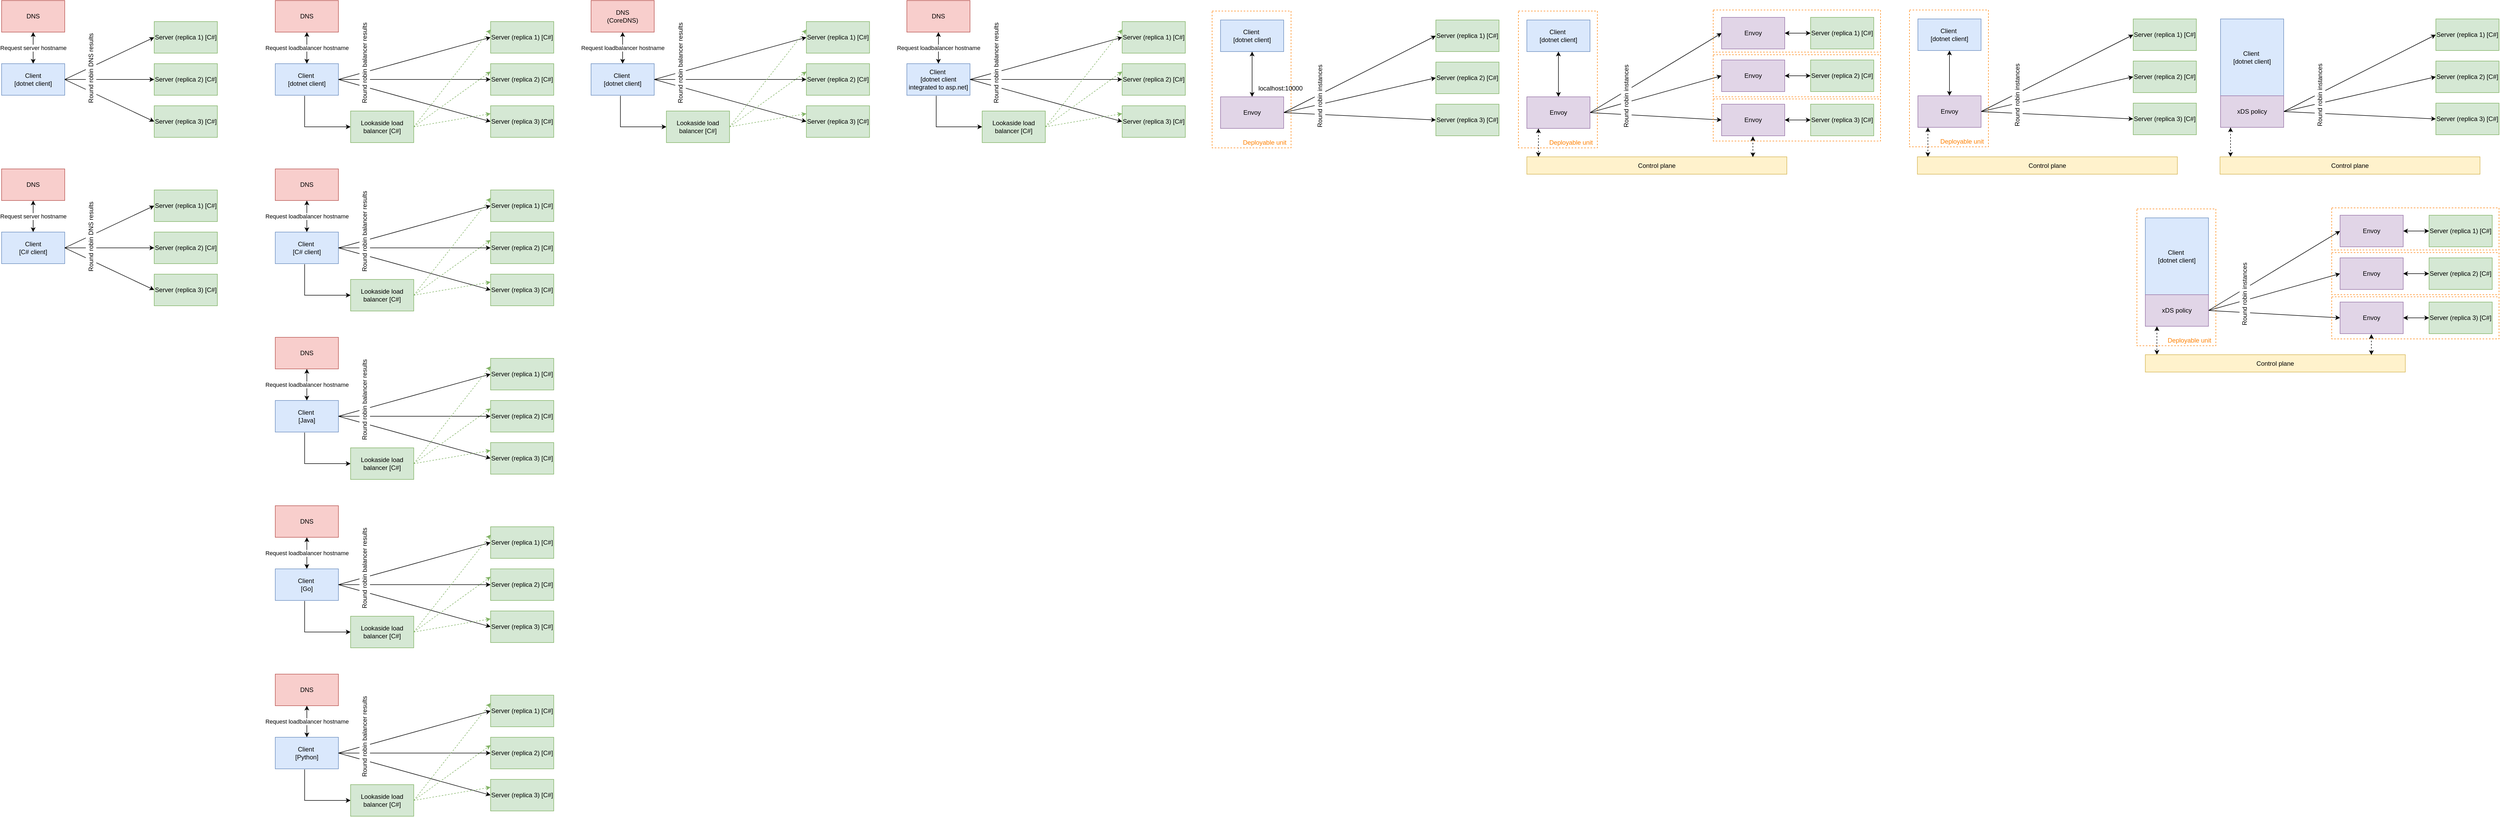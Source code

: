 <mxfile version="13.0.1" type="device"><diagram id="5RK8dHsxESuqZIJ54ns1" name="Page-1"><mxGraphModel dx="1822" dy="794" grid="0" gridSize="10" guides="1" tooltips="1" connect="1" arrows="1" fold="1" page="0" pageScale="1" pageWidth="850" pageHeight="1100" math="0" shadow="0"><root><mxCell id="0"/><mxCell id="1" parent="0"/><mxCell id="egcdhJlLUhSNpEtjSQr_-20" value="" style="rounded=0;whiteSpace=wrap;html=1;fillColor=none;dashed=1;strokeColor=#FF8000;" parent="1" vertex="1"><mxGeometry x="2180" y="60" width="150" height="260" as="geometry"/></mxCell><mxCell id="9xwp_HCUo-kAku4maqSZ-50" value="Request server hostname" style="edgeStyle=orthogonalEdgeStyle;rounded=0;orthogonalLoop=1;jettySize=auto;html=1;exitX=0.5;exitY=0;exitDx=0;exitDy=0;entryX=0.5;entryY=1;entryDx=0;entryDy=0;startArrow=classic;startFill=1;" parent="1" source="9xwp_HCUo-kAku4maqSZ-29" target="9xwp_HCUo-kAku4maqSZ-48" edge="1"><mxGeometry relative="1" as="geometry"/></mxCell><mxCell id="9xwp_HCUo-kAku4maqSZ-29" value="Client &lt;br&gt;[dotnet client]" style="rounded=0;whiteSpace=wrap;html=1;rotation=0;fillColor=#dae8fc;strokeColor=#6c8ebf;" parent="1" vertex="1"><mxGeometry x="-120" y="160" width="120" height="60" as="geometry"/></mxCell><mxCell id="9xwp_HCUo-kAku4maqSZ-30" value="Server (replica 2) [C#]" style="rounded=0;whiteSpace=wrap;html=1;rotation=0;fillColor=#d5e8d4;strokeColor=#82b366;" parent="1" vertex="1"><mxGeometry x="170" y="160" width="120" height="60" as="geometry"/></mxCell><mxCell id="9xwp_HCUo-kAku4maqSZ-31" style="rounded=0;orthogonalLoop=1;jettySize=auto;html=1;exitX=1;exitY=0.5;exitDx=0;exitDy=0;entryX=0;entryY=0.5;entryDx=0;entryDy=0;startArrow=none;startFill=0;endArrow=classic;endFill=1;strokeColor=#000000;" parent="1" source="9xwp_HCUo-kAku4maqSZ-29" target="9xwp_HCUo-kAku4maqSZ-34" edge="1"><mxGeometry relative="1" as="geometry"><mxPoint x="30" y="190" as="sourcePoint"/></mxGeometry></mxCell><mxCell id="9xwp_HCUo-kAku4maqSZ-32" style="edgeStyle=none;rounded=0;orthogonalLoop=1;jettySize=auto;html=1;exitX=1;exitY=0.5;exitDx=0;exitDy=0;entryX=0;entryY=0.5;entryDx=0;entryDy=0;startArrow=none;startFill=0;endArrow=classic;endFill=1;strokeColor=#000000;" parent="1" source="9xwp_HCUo-kAku4maqSZ-29" target="9xwp_HCUo-kAku4maqSZ-30" edge="1"><mxGeometry relative="1" as="geometry"><mxPoint x="30" y="190" as="sourcePoint"/></mxGeometry></mxCell><mxCell id="9xwp_HCUo-kAku4maqSZ-33" style="edgeStyle=none;rounded=0;orthogonalLoop=1;jettySize=auto;html=1;exitX=1;exitY=0.5;exitDx=0;exitDy=0;entryX=0;entryY=0.5;entryDx=0;entryDy=0;startArrow=none;startFill=0;endArrow=classic;endFill=1;strokeColor=#000000;" parent="1" source="9xwp_HCUo-kAku4maqSZ-29" target="9xwp_HCUo-kAku4maqSZ-35" edge="1"><mxGeometry relative="1" as="geometry"><mxPoint x="30" y="190" as="sourcePoint"/></mxGeometry></mxCell><mxCell id="9xwp_HCUo-kAku4maqSZ-34" value="Server (replica 3) [C#]" style="rounded=0;whiteSpace=wrap;html=1;rotation=0;fillColor=#d5e8d4;strokeColor=#82b366;" parent="1" vertex="1"><mxGeometry x="170" y="240" width="120" height="60" as="geometry"/></mxCell><mxCell id="9xwp_HCUo-kAku4maqSZ-35" value="Server (replica 1) [C#]" style="rounded=0;whiteSpace=wrap;html=1;rotation=0;fillColor=#d5e8d4;strokeColor=#82b366;" parent="1" vertex="1"><mxGeometry x="170" y="80" width="120" height="60" as="geometry"/></mxCell><mxCell id="9xwp_HCUo-kAku4maqSZ-36" style="edgeStyle=orthogonalEdgeStyle;rounded=0;orthogonalLoop=1;jettySize=auto;html=1;exitX=0.465;exitY=1.016;exitDx=0;exitDy=0;entryX=0;entryY=0.5;entryDx=0;entryDy=0;startArrow=none;startFill=0;endArrow=classic;endFill=1;strokeColor=#000000;exitPerimeter=0;" parent="1" source="9xwp_HCUo-kAku4maqSZ-37" target="9xwp_HCUo-kAku4maqSZ-45" edge="1"><mxGeometry relative="1" as="geometry"/></mxCell><mxCell id="9xwp_HCUo-kAku4maqSZ-37" value="Client&amp;nbsp;&lt;br&gt;[dotnet client]" style="rounded=0;whiteSpace=wrap;html=1;rotation=0;fillColor=#dae8fc;strokeColor=#6c8ebf;" parent="1" vertex="1"><mxGeometry x="400" y="160" width="120" height="60" as="geometry"/></mxCell><mxCell id="9xwp_HCUo-kAku4maqSZ-38" value="Server (replica 2) [C#]" style="rounded=0;whiteSpace=wrap;html=1;rotation=0;fillColor=#d5e8d4;strokeColor=#82b366;" parent="1" vertex="1"><mxGeometry x="809.12" y="160" width="120" height="60" as="geometry"/></mxCell><mxCell id="9xwp_HCUo-kAku4maqSZ-39" style="rounded=0;orthogonalLoop=1;jettySize=auto;html=1;exitX=1;exitY=0.5;exitDx=0;exitDy=0;entryX=0;entryY=0.5;entryDx=0;entryDy=0;startArrow=none;startFill=0;endArrow=classic;endFill=1;strokeColor=#000000;" parent="1" source="9xwp_HCUo-kAku4maqSZ-37" target="9xwp_HCUo-kAku4maqSZ-46" edge="1"><mxGeometry relative="1" as="geometry"/></mxCell><mxCell id="9xwp_HCUo-kAku4maqSZ-40" style="edgeStyle=none;rounded=0;orthogonalLoop=1;jettySize=auto;html=1;exitX=1;exitY=0.5;exitDx=0;exitDy=0;entryX=0;entryY=0.5;entryDx=0;entryDy=0;startArrow=none;startFill=0;endArrow=classic;endFill=1;strokeColor=#000000;" parent="1" source="9xwp_HCUo-kAku4maqSZ-37" target="9xwp_HCUo-kAku4maqSZ-38" edge="1"><mxGeometry relative="1" as="geometry"/></mxCell><mxCell id="9xwp_HCUo-kAku4maqSZ-41" style="edgeStyle=none;rounded=0;orthogonalLoop=1;jettySize=auto;html=1;exitX=1;exitY=0.5;exitDx=0;exitDy=0;entryX=0;entryY=0.5;entryDx=0;entryDy=0;startArrow=none;startFill=0;endArrow=classic;endFill=1;strokeColor=#000000;" parent="1" source="9xwp_HCUo-kAku4maqSZ-37" target="9xwp_HCUo-kAku4maqSZ-47" edge="1"><mxGeometry relative="1" as="geometry"/></mxCell><mxCell id="9xwp_HCUo-kAku4maqSZ-42" style="edgeStyle=none;rounded=0;orthogonalLoop=1;jettySize=auto;html=1;exitX=1;exitY=0.5;exitDx=0;exitDy=0;entryX=0;entryY=0.25;entryDx=0;entryDy=0;startArrow=none;startFill=0;endArrow=classic;endFill=1;strokeColor=#82b366;fillColor=#d5e8d4;dashed=1;" parent="1" source="9xwp_HCUo-kAku4maqSZ-45" target="9xwp_HCUo-kAku4maqSZ-47" edge="1"><mxGeometry relative="1" as="geometry"/></mxCell><mxCell id="9xwp_HCUo-kAku4maqSZ-43" style="edgeStyle=none;rounded=0;orthogonalLoop=1;jettySize=auto;html=1;exitX=1;exitY=0.5;exitDx=0;exitDy=0;entryX=0;entryY=0.25;entryDx=0;entryDy=0;startArrow=none;startFill=0;endArrow=classic;endFill=1;strokeColor=#82b366;fillColor=#d5e8d4;dashed=1;" parent="1" source="9xwp_HCUo-kAku4maqSZ-45" target="9xwp_HCUo-kAku4maqSZ-38" edge="1"><mxGeometry relative="1" as="geometry"/></mxCell><mxCell id="9xwp_HCUo-kAku4maqSZ-44" style="edgeStyle=none;rounded=0;orthogonalLoop=1;jettySize=auto;html=1;exitX=1;exitY=0.5;exitDx=0;exitDy=0;entryX=0;entryY=0.25;entryDx=0;entryDy=0;startArrow=none;startFill=0;endArrow=classic;endFill=1;strokeColor=#82b366;fillColor=#d5e8d4;dashed=1;" parent="1" source="9xwp_HCUo-kAku4maqSZ-45" target="9xwp_HCUo-kAku4maqSZ-46" edge="1"><mxGeometry relative="1" as="geometry"/></mxCell><mxCell id="9xwp_HCUo-kAku4maqSZ-45" value="Lookaside load balancer [C#]" style="rounded=0;whiteSpace=wrap;html=1;rotation=0;fillColor=#d5e8d4;strokeColor=#82b366;" parent="1" vertex="1"><mxGeometry x="543.12" y="250" width="120" height="60" as="geometry"/></mxCell><mxCell id="9xwp_HCUo-kAku4maqSZ-46" value="Server (replica 3) [C#]" style="rounded=0;whiteSpace=wrap;html=1;rotation=0;fillColor=#d5e8d4;strokeColor=#82b366;" parent="1" vertex="1"><mxGeometry x="809.12" y="240" width="120" height="60" as="geometry"/></mxCell><mxCell id="9xwp_HCUo-kAku4maqSZ-47" value="Server (replica 1) [C#]" style="rounded=0;whiteSpace=wrap;html=1;rotation=0;fillColor=#d5e8d4;strokeColor=#82b366;" parent="1" vertex="1"><mxGeometry x="809.12" y="80" width="120" height="60" as="geometry"/></mxCell><mxCell id="9xwp_HCUo-kAku4maqSZ-48" value="DNS" style="rounded=0;whiteSpace=wrap;html=1;fillColor=#f8cecc;strokeColor=#b85450;" parent="1" vertex="1"><mxGeometry x="-120" y="40" width="120" height="60" as="geometry"/></mxCell><mxCell id="9xwp_HCUo-kAku4maqSZ-51" value="Request loadbalancer hostname" style="edgeStyle=orthogonalEdgeStyle;rounded=0;orthogonalLoop=1;jettySize=auto;html=1;exitX=0.5;exitY=1;exitDx=0;exitDy=0;entryX=0.5;entryY=0;entryDx=0;entryDy=0;startArrow=classic;startFill=1;" parent="1" source="9xwp_HCUo-kAku4maqSZ-49" target="9xwp_HCUo-kAku4maqSZ-37" edge="1"><mxGeometry relative="1" as="geometry"/></mxCell><mxCell id="9xwp_HCUo-kAku4maqSZ-49" value="DNS" style="rounded=0;whiteSpace=wrap;html=1;fillColor=#f8cecc;strokeColor=#b85450;" parent="1" vertex="1"><mxGeometry x="400" y="40" width="120" height="60" as="geometry"/></mxCell><mxCell id="9xwp_HCUo-kAku4maqSZ-52" value="&amp;nbsp;Round robin DNS results" style="text;html=1;strokeColor=none;fillColor=#ffffff;align=center;verticalAlign=middle;whiteSpace=wrap;rounded=0;rotation=-90;" parent="1" vertex="1"><mxGeometry x="-20" y="160" width="140" height="20" as="geometry"/></mxCell><mxCell id="9xwp_HCUo-kAku4maqSZ-54" value="&amp;nbsp;Round robin balancer results" style="text;html=1;strokeColor=none;fillColor=#ffffff;align=center;verticalAlign=middle;whiteSpace=wrap;rounded=0;rotation=-90;" parent="1" vertex="1"><mxGeometry x="490" y="150" width="160" height="20" as="geometry"/></mxCell><mxCell id="9xwp_HCUo-kAku4maqSZ-80" value="Request server hostname" style="edgeStyle=orthogonalEdgeStyle;rounded=0;orthogonalLoop=1;jettySize=auto;html=1;exitX=0.5;exitY=0;exitDx=0;exitDy=0;entryX=0.5;entryY=1;entryDx=0;entryDy=0;startArrow=classic;startFill=1;" parent="1" source="9xwp_HCUo-kAku4maqSZ-81" target="9xwp_HCUo-kAku4maqSZ-100" edge="1"><mxGeometry relative="1" as="geometry"/></mxCell><mxCell id="9xwp_HCUo-kAku4maqSZ-81" value="Client &lt;br&gt;[C# client]" style="rounded=0;whiteSpace=wrap;html=1;rotation=0;fillColor=#dae8fc;strokeColor=#6c8ebf;" parent="1" vertex="1"><mxGeometry x="-120" y="480" width="120" height="60" as="geometry"/></mxCell><mxCell id="9xwp_HCUo-kAku4maqSZ-82" value="Server (replica 2) [C#]" style="rounded=0;whiteSpace=wrap;html=1;rotation=0;fillColor=#d5e8d4;strokeColor=#82b366;" parent="1" vertex="1"><mxGeometry x="170" y="480" width="120" height="60" as="geometry"/></mxCell><mxCell id="9xwp_HCUo-kAku4maqSZ-83" style="rounded=0;orthogonalLoop=1;jettySize=auto;html=1;exitX=1;exitY=0.5;exitDx=0;exitDy=0;entryX=0;entryY=0.5;entryDx=0;entryDy=0;startArrow=none;startFill=0;endArrow=classic;endFill=1;strokeColor=#000000;" parent="1" source="9xwp_HCUo-kAku4maqSZ-81" target="9xwp_HCUo-kAku4maqSZ-86" edge="1"><mxGeometry relative="1" as="geometry"><mxPoint x="30" y="510" as="sourcePoint"/></mxGeometry></mxCell><mxCell id="9xwp_HCUo-kAku4maqSZ-84" style="edgeStyle=none;rounded=0;orthogonalLoop=1;jettySize=auto;html=1;exitX=1;exitY=0.5;exitDx=0;exitDy=0;entryX=0;entryY=0.5;entryDx=0;entryDy=0;startArrow=none;startFill=0;endArrow=classic;endFill=1;strokeColor=#000000;" parent="1" source="9xwp_HCUo-kAku4maqSZ-81" target="9xwp_HCUo-kAku4maqSZ-82" edge="1"><mxGeometry relative="1" as="geometry"><mxPoint x="30" y="510" as="sourcePoint"/></mxGeometry></mxCell><mxCell id="9xwp_HCUo-kAku4maqSZ-85" style="edgeStyle=none;rounded=0;orthogonalLoop=1;jettySize=auto;html=1;exitX=1;exitY=0.5;exitDx=0;exitDy=0;entryX=0;entryY=0.5;entryDx=0;entryDy=0;startArrow=none;startFill=0;endArrow=classic;endFill=1;strokeColor=#000000;" parent="1" source="9xwp_HCUo-kAku4maqSZ-81" target="9xwp_HCUo-kAku4maqSZ-87" edge="1"><mxGeometry relative="1" as="geometry"><mxPoint x="30" y="510" as="sourcePoint"/></mxGeometry></mxCell><mxCell id="9xwp_HCUo-kAku4maqSZ-86" value="Server (replica 3) [C#]" style="rounded=0;whiteSpace=wrap;html=1;rotation=0;fillColor=#d5e8d4;strokeColor=#82b366;" parent="1" vertex="1"><mxGeometry x="170" y="560" width="120" height="60" as="geometry"/></mxCell><mxCell id="9xwp_HCUo-kAku4maqSZ-87" value="Server (replica 1) [C#]" style="rounded=0;whiteSpace=wrap;html=1;rotation=0;fillColor=#d5e8d4;strokeColor=#82b366;" parent="1" vertex="1"><mxGeometry x="170" y="400" width="120" height="60" as="geometry"/></mxCell><mxCell id="9xwp_HCUo-kAku4maqSZ-88" style="edgeStyle=orthogonalEdgeStyle;rounded=0;orthogonalLoop=1;jettySize=auto;html=1;exitX=0.465;exitY=1.016;exitDx=0;exitDy=0;entryX=0;entryY=0.5;entryDx=0;entryDy=0;startArrow=none;startFill=0;endArrow=classic;endFill=1;strokeColor=#000000;exitPerimeter=0;" parent="1" source="9xwp_HCUo-kAku4maqSZ-89" target="9xwp_HCUo-kAku4maqSZ-97" edge="1"><mxGeometry relative="1" as="geometry"/></mxCell><mxCell id="9xwp_HCUo-kAku4maqSZ-89" value="Client&amp;nbsp;&lt;br&gt;[C# client]" style="rounded=0;whiteSpace=wrap;html=1;rotation=0;fillColor=#dae8fc;strokeColor=#6c8ebf;" parent="1" vertex="1"><mxGeometry x="400" y="480" width="120" height="60" as="geometry"/></mxCell><mxCell id="9xwp_HCUo-kAku4maqSZ-90" value="Server (replica 2) [C#]" style="rounded=0;whiteSpace=wrap;html=1;rotation=0;fillColor=#d5e8d4;strokeColor=#82b366;" parent="1" vertex="1"><mxGeometry x="809.12" y="480" width="120" height="60" as="geometry"/></mxCell><mxCell id="9xwp_HCUo-kAku4maqSZ-91" style="rounded=0;orthogonalLoop=1;jettySize=auto;html=1;exitX=1;exitY=0.5;exitDx=0;exitDy=0;entryX=0;entryY=0.5;entryDx=0;entryDy=0;startArrow=none;startFill=0;endArrow=classic;endFill=1;strokeColor=#000000;" parent="1" source="9xwp_HCUo-kAku4maqSZ-89" target="9xwp_HCUo-kAku4maqSZ-98" edge="1"><mxGeometry relative="1" as="geometry"/></mxCell><mxCell id="9xwp_HCUo-kAku4maqSZ-92" style="edgeStyle=none;rounded=0;orthogonalLoop=1;jettySize=auto;html=1;exitX=1;exitY=0.5;exitDx=0;exitDy=0;entryX=0;entryY=0.5;entryDx=0;entryDy=0;startArrow=none;startFill=0;endArrow=classic;endFill=1;strokeColor=#000000;" parent="1" source="9xwp_HCUo-kAku4maqSZ-89" target="9xwp_HCUo-kAku4maqSZ-90" edge="1"><mxGeometry relative="1" as="geometry"/></mxCell><mxCell id="9xwp_HCUo-kAku4maqSZ-93" style="edgeStyle=none;rounded=0;orthogonalLoop=1;jettySize=auto;html=1;exitX=1;exitY=0.5;exitDx=0;exitDy=0;entryX=0;entryY=0.5;entryDx=0;entryDy=0;startArrow=none;startFill=0;endArrow=classic;endFill=1;strokeColor=#000000;" parent="1" source="9xwp_HCUo-kAku4maqSZ-89" target="9xwp_HCUo-kAku4maqSZ-99" edge="1"><mxGeometry relative="1" as="geometry"/></mxCell><mxCell id="9xwp_HCUo-kAku4maqSZ-94" style="edgeStyle=none;rounded=0;orthogonalLoop=1;jettySize=auto;html=1;exitX=1;exitY=0.5;exitDx=0;exitDy=0;entryX=0;entryY=0.25;entryDx=0;entryDy=0;startArrow=none;startFill=0;endArrow=classic;endFill=1;strokeColor=#82b366;fillColor=#d5e8d4;dashed=1;" parent="1" source="9xwp_HCUo-kAku4maqSZ-97" target="9xwp_HCUo-kAku4maqSZ-99" edge="1"><mxGeometry relative="1" as="geometry"/></mxCell><mxCell id="9xwp_HCUo-kAku4maqSZ-95" style="edgeStyle=none;rounded=0;orthogonalLoop=1;jettySize=auto;html=1;exitX=1;exitY=0.5;exitDx=0;exitDy=0;entryX=0;entryY=0.25;entryDx=0;entryDy=0;startArrow=none;startFill=0;endArrow=classic;endFill=1;strokeColor=#82b366;fillColor=#d5e8d4;dashed=1;" parent="1" source="9xwp_HCUo-kAku4maqSZ-97" target="9xwp_HCUo-kAku4maqSZ-90" edge="1"><mxGeometry relative="1" as="geometry"/></mxCell><mxCell id="9xwp_HCUo-kAku4maqSZ-96" style="edgeStyle=none;rounded=0;orthogonalLoop=1;jettySize=auto;html=1;exitX=1;exitY=0.5;exitDx=0;exitDy=0;entryX=0;entryY=0.25;entryDx=0;entryDy=0;startArrow=none;startFill=0;endArrow=classic;endFill=1;strokeColor=#82b366;fillColor=#d5e8d4;dashed=1;" parent="1" source="9xwp_HCUo-kAku4maqSZ-97" target="9xwp_HCUo-kAku4maqSZ-98" edge="1"><mxGeometry relative="1" as="geometry"/></mxCell><mxCell id="9xwp_HCUo-kAku4maqSZ-97" value="Lookaside load balancer [C#]" style="rounded=0;whiteSpace=wrap;html=1;rotation=0;fillColor=#d5e8d4;strokeColor=#82b366;" parent="1" vertex="1"><mxGeometry x="543.12" y="570" width="120" height="60" as="geometry"/></mxCell><mxCell id="9xwp_HCUo-kAku4maqSZ-98" value="Server (replica 3) [C#]" style="rounded=0;whiteSpace=wrap;html=1;rotation=0;fillColor=#d5e8d4;strokeColor=#82b366;" parent="1" vertex="1"><mxGeometry x="809.12" y="560" width="120" height="60" as="geometry"/></mxCell><mxCell id="9xwp_HCUo-kAku4maqSZ-99" value="Server (replica 1) [C#]" style="rounded=0;whiteSpace=wrap;html=1;rotation=0;fillColor=#d5e8d4;strokeColor=#82b366;" parent="1" vertex="1"><mxGeometry x="809.12" y="400" width="120" height="60" as="geometry"/></mxCell><mxCell id="9xwp_HCUo-kAku4maqSZ-100" value="DNS" style="rounded=0;whiteSpace=wrap;html=1;fillColor=#f8cecc;strokeColor=#b85450;" parent="1" vertex="1"><mxGeometry x="-120" y="360" width="120" height="60" as="geometry"/></mxCell><mxCell id="9xwp_HCUo-kAku4maqSZ-101" value="Request loadbalancer hostname" style="edgeStyle=orthogonalEdgeStyle;rounded=0;orthogonalLoop=1;jettySize=auto;html=1;exitX=0.5;exitY=1;exitDx=0;exitDy=0;entryX=0.5;entryY=0;entryDx=0;entryDy=0;startArrow=classic;startFill=1;" parent="1" source="9xwp_HCUo-kAku4maqSZ-102" target="9xwp_HCUo-kAku4maqSZ-89" edge="1"><mxGeometry relative="1" as="geometry"/></mxCell><mxCell id="9xwp_HCUo-kAku4maqSZ-102" value="DNS" style="rounded=0;whiteSpace=wrap;html=1;fillColor=#f8cecc;strokeColor=#b85450;" parent="1" vertex="1"><mxGeometry x="400" y="360" width="120" height="60" as="geometry"/></mxCell><mxCell id="9xwp_HCUo-kAku4maqSZ-103" value="&amp;nbsp;Round robin DNS results" style="text;html=1;strokeColor=none;fillColor=#ffffff;align=center;verticalAlign=middle;whiteSpace=wrap;rounded=0;rotation=-90;" parent="1" vertex="1"><mxGeometry x="-20" y="480" width="140" height="20" as="geometry"/></mxCell><mxCell id="9xwp_HCUo-kAku4maqSZ-104" value="&amp;nbsp;Round robin balancer results" style="text;html=1;strokeColor=none;fillColor=#ffffff;align=center;verticalAlign=middle;whiteSpace=wrap;rounded=0;rotation=-90;" parent="1" vertex="1"><mxGeometry x="490" y="470" width="160" height="20" as="geometry"/></mxCell><mxCell id="9xwp_HCUo-kAku4maqSZ-105" style="edgeStyle=orthogonalEdgeStyle;rounded=0;orthogonalLoop=1;jettySize=auto;html=1;exitX=0.465;exitY=1.016;exitDx=0;exitDy=0;entryX=0;entryY=0.5;entryDx=0;entryDy=0;startArrow=none;startFill=0;endArrow=classic;endFill=1;strokeColor=#000000;exitPerimeter=0;" parent="1" source="9xwp_HCUo-kAku4maqSZ-106" target="9xwp_HCUo-kAku4maqSZ-114" edge="1"><mxGeometry relative="1" as="geometry"/></mxCell><mxCell id="9xwp_HCUo-kAku4maqSZ-106" value="Client&amp;nbsp;&lt;br&gt;[Java]" style="rounded=0;whiteSpace=wrap;html=1;rotation=0;fillColor=#dae8fc;strokeColor=#6c8ebf;" parent="1" vertex="1"><mxGeometry x="400" y="800" width="120" height="60" as="geometry"/></mxCell><mxCell id="9xwp_HCUo-kAku4maqSZ-107" value="Server (replica 2) [C#]" style="rounded=0;whiteSpace=wrap;html=1;rotation=0;fillColor=#d5e8d4;strokeColor=#82b366;" parent="1" vertex="1"><mxGeometry x="809.12" y="800" width="120" height="60" as="geometry"/></mxCell><mxCell id="9xwp_HCUo-kAku4maqSZ-108" style="rounded=0;orthogonalLoop=1;jettySize=auto;html=1;exitX=1;exitY=0.5;exitDx=0;exitDy=0;entryX=0;entryY=0.5;entryDx=0;entryDy=0;startArrow=none;startFill=0;endArrow=classic;endFill=1;strokeColor=#000000;" parent="1" source="9xwp_HCUo-kAku4maqSZ-106" target="9xwp_HCUo-kAku4maqSZ-115" edge="1"><mxGeometry relative="1" as="geometry"/></mxCell><mxCell id="9xwp_HCUo-kAku4maqSZ-109" style="edgeStyle=none;rounded=0;orthogonalLoop=1;jettySize=auto;html=1;exitX=1;exitY=0.5;exitDx=0;exitDy=0;entryX=0;entryY=0.5;entryDx=0;entryDy=0;startArrow=none;startFill=0;endArrow=classic;endFill=1;strokeColor=#000000;" parent="1" source="9xwp_HCUo-kAku4maqSZ-106" target="9xwp_HCUo-kAku4maqSZ-107" edge="1"><mxGeometry relative="1" as="geometry"/></mxCell><mxCell id="9xwp_HCUo-kAku4maqSZ-110" style="edgeStyle=none;rounded=0;orthogonalLoop=1;jettySize=auto;html=1;exitX=1;exitY=0.5;exitDx=0;exitDy=0;entryX=0;entryY=0.5;entryDx=0;entryDy=0;startArrow=none;startFill=0;endArrow=classic;endFill=1;strokeColor=#000000;" parent="1" source="9xwp_HCUo-kAku4maqSZ-106" target="9xwp_HCUo-kAku4maqSZ-116" edge="1"><mxGeometry relative="1" as="geometry"/></mxCell><mxCell id="9xwp_HCUo-kAku4maqSZ-111" style="edgeStyle=none;rounded=0;orthogonalLoop=1;jettySize=auto;html=1;exitX=1;exitY=0.5;exitDx=0;exitDy=0;entryX=0;entryY=0.25;entryDx=0;entryDy=0;startArrow=none;startFill=0;endArrow=classic;endFill=1;strokeColor=#82b366;fillColor=#d5e8d4;dashed=1;" parent="1" source="9xwp_HCUo-kAku4maqSZ-114" target="9xwp_HCUo-kAku4maqSZ-116" edge="1"><mxGeometry relative="1" as="geometry"/></mxCell><mxCell id="9xwp_HCUo-kAku4maqSZ-112" style="edgeStyle=none;rounded=0;orthogonalLoop=1;jettySize=auto;html=1;exitX=1;exitY=0.5;exitDx=0;exitDy=0;entryX=0;entryY=0.25;entryDx=0;entryDy=0;startArrow=none;startFill=0;endArrow=classic;endFill=1;strokeColor=#82b366;fillColor=#d5e8d4;dashed=1;" parent="1" source="9xwp_HCUo-kAku4maqSZ-114" target="9xwp_HCUo-kAku4maqSZ-107" edge="1"><mxGeometry relative="1" as="geometry"/></mxCell><mxCell id="9xwp_HCUo-kAku4maqSZ-113" style="edgeStyle=none;rounded=0;orthogonalLoop=1;jettySize=auto;html=1;exitX=1;exitY=0.5;exitDx=0;exitDy=0;entryX=0;entryY=0.25;entryDx=0;entryDy=0;startArrow=none;startFill=0;endArrow=classic;endFill=1;strokeColor=#82b366;fillColor=#d5e8d4;dashed=1;" parent="1" source="9xwp_HCUo-kAku4maqSZ-114" target="9xwp_HCUo-kAku4maqSZ-115" edge="1"><mxGeometry relative="1" as="geometry"/></mxCell><mxCell id="9xwp_HCUo-kAku4maqSZ-114" value="Lookaside load balancer [C#]" style="rounded=0;whiteSpace=wrap;html=1;rotation=0;fillColor=#d5e8d4;strokeColor=#82b366;" parent="1" vertex="1"><mxGeometry x="543.12" y="890" width="120" height="60" as="geometry"/></mxCell><mxCell id="9xwp_HCUo-kAku4maqSZ-115" value="Server (replica 3) [C#]" style="rounded=0;whiteSpace=wrap;html=1;rotation=0;fillColor=#d5e8d4;strokeColor=#82b366;" parent="1" vertex="1"><mxGeometry x="809.12" y="880" width="120" height="60" as="geometry"/></mxCell><mxCell id="9xwp_HCUo-kAku4maqSZ-116" value="Server (replica 1) [C#]" style="rounded=0;whiteSpace=wrap;html=1;rotation=0;fillColor=#d5e8d4;strokeColor=#82b366;" parent="1" vertex="1"><mxGeometry x="809.12" y="720" width="120" height="60" as="geometry"/></mxCell><mxCell id="9xwp_HCUo-kAku4maqSZ-117" value="Request loadbalancer hostname" style="edgeStyle=orthogonalEdgeStyle;rounded=0;orthogonalLoop=1;jettySize=auto;html=1;exitX=0.5;exitY=1;exitDx=0;exitDy=0;entryX=0.5;entryY=0;entryDx=0;entryDy=0;startArrow=classic;startFill=1;" parent="1" source="9xwp_HCUo-kAku4maqSZ-118" target="9xwp_HCUo-kAku4maqSZ-106" edge="1"><mxGeometry relative="1" as="geometry"/></mxCell><mxCell id="9xwp_HCUo-kAku4maqSZ-118" value="DNS" style="rounded=0;whiteSpace=wrap;html=1;fillColor=#f8cecc;strokeColor=#b85450;" parent="1" vertex="1"><mxGeometry x="400" y="680" width="120" height="60" as="geometry"/></mxCell><mxCell id="9xwp_HCUo-kAku4maqSZ-119" value="&amp;nbsp;Round robin balancer results" style="text;html=1;strokeColor=none;fillColor=#ffffff;align=center;verticalAlign=middle;whiteSpace=wrap;rounded=0;rotation=-90;" parent="1" vertex="1"><mxGeometry x="490" y="790" width="160" height="20" as="geometry"/></mxCell><mxCell id="9xwp_HCUo-kAku4maqSZ-120" style="edgeStyle=orthogonalEdgeStyle;rounded=0;orthogonalLoop=1;jettySize=auto;html=1;exitX=0.465;exitY=1.016;exitDx=0;exitDy=0;entryX=0;entryY=0.5;entryDx=0;entryDy=0;startArrow=none;startFill=0;endArrow=classic;endFill=1;strokeColor=#000000;exitPerimeter=0;" parent="1" source="9xwp_HCUo-kAku4maqSZ-121" target="9xwp_HCUo-kAku4maqSZ-129" edge="1"><mxGeometry relative="1" as="geometry"/></mxCell><mxCell id="9xwp_HCUo-kAku4maqSZ-121" value="Client&amp;nbsp;&lt;br&gt;[Go]" style="rounded=0;whiteSpace=wrap;html=1;rotation=0;fillColor=#dae8fc;strokeColor=#6c8ebf;" parent="1" vertex="1"><mxGeometry x="400" y="1120" width="120" height="60" as="geometry"/></mxCell><mxCell id="9xwp_HCUo-kAku4maqSZ-122" value="Server (replica 2) [C#]" style="rounded=0;whiteSpace=wrap;html=1;rotation=0;fillColor=#d5e8d4;strokeColor=#82b366;" parent="1" vertex="1"><mxGeometry x="809.12" y="1120" width="120" height="60" as="geometry"/></mxCell><mxCell id="9xwp_HCUo-kAku4maqSZ-123" style="rounded=0;orthogonalLoop=1;jettySize=auto;html=1;exitX=1;exitY=0.5;exitDx=0;exitDy=0;entryX=0;entryY=0.5;entryDx=0;entryDy=0;startArrow=none;startFill=0;endArrow=classic;endFill=1;strokeColor=#000000;" parent="1" source="9xwp_HCUo-kAku4maqSZ-121" target="9xwp_HCUo-kAku4maqSZ-130" edge="1"><mxGeometry relative="1" as="geometry"/></mxCell><mxCell id="9xwp_HCUo-kAku4maqSZ-124" style="edgeStyle=none;rounded=0;orthogonalLoop=1;jettySize=auto;html=1;exitX=1;exitY=0.5;exitDx=0;exitDy=0;entryX=0;entryY=0.5;entryDx=0;entryDy=0;startArrow=none;startFill=0;endArrow=classic;endFill=1;strokeColor=#000000;" parent="1" source="9xwp_HCUo-kAku4maqSZ-121" target="9xwp_HCUo-kAku4maqSZ-122" edge="1"><mxGeometry relative="1" as="geometry"/></mxCell><mxCell id="9xwp_HCUo-kAku4maqSZ-125" style="edgeStyle=none;rounded=0;orthogonalLoop=1;jettySize=auto;html=1;exitX=1;exitY=0.5;exitDx=0;exitDy=0;entryX=0;entryY=0.5;entryDx=0;entryDy=0;startArrow=none;startFill=0;endArrow=classic;endFill=1;strokeColor=#000000;" parent="1" source="9xwp_HCUo-kAku4maqSZ-121" target="9xwp_HCUo-kAku4maqSZ-131" edge="1"><mxGeometry relative="1" as="geometry"/></mxCell><mxCell id="9xwp_HCUo-kAku4maqSZ-126" style="edgeStyle=none;rounded=0;orthogonalLoop=1;jettySize=auto;html=1;exitX=1;exitY=0.5;exitDx=0;exitDy=0;entryX=0;entryY=0.25;entryDx=0;entryDy=0;startArrow=none;startFill=0;endArrow=classic;endFill=1;strokeColor=#82b366;fillColor=#d5e8d4;dashed=1;" parent="1" source="9xwp_HCUo-kAku4maqSZ-129" target="9xwp_HCUo-kAku4maqSZ-131" edge="1"><mxGeometry relative="1" as="geometry"/></mxCell><mxCell id="9xwp_HCUo-kAku4maqSZ-127" style="edgeStyle=none;rounded=0;orthogonalLoop=1;jettySize=auto;html=1;exitX=1;exitY=0.5;exitDx=0;exitDy=0;entryX=0;entryY=0.25;entryDx=0;entryDy=0;startArrow=none;startFill=0;endArrow=classic;endFill=1;strokeColor=#82b366;fillColor=#d5e8d4;dashed=1;" parent="1" source="9xwp_HCUo-kAku4maqSZ-129" target="9xwp_HCUo-kAku4maqSZ-122" edge="1"><mxGeometry relative="1" as="geometry"/></mxCell><mxCell id="9xwp_HCUo-kAku4maqSZ-128" style="edgeStyle=none;rounded=0;orthogonalLoop=1;jettySize=auto;html=1;exitX=1;exitY=0.5;exitDx=0;exitDy=0;entryX=0;entryY=0.25;entryDx=0;entryDy=0;startArrow=none;startFill=0;endArrow=classic;endFill=1;strokeColor=#82b366;fillColor=#d5e8d4;dashed=1;" parent="1" source="9xwp_HCUo-kAku4maqSZ-129" target="9xwp_HCUo-kAku4maqSZ-130" edge="1"><mxGeometry relative="1" as="geometry"/></mxCell><mxCell id="9xwp_HCUo-kAku4maqSZ-129" value="Lookaside load balancer [C#]" style="rounded=0;whiteSpace=wrap;html=1;rotation=0;fillColor=#d5e8d4;strokeColor=#82b366;" parent="1" vertex="1"><mxGeometry x="543.12" y="1210" width="120" height="60" as="geometry"/></mxCell><mxCell id="9xwp_HCUo-kAku4maqSZ-130" value="Server (replica 3) [C#]" style="rounded=0;whiteSpace=wrap;html=1;rotation=0;fillColor=#d5e8d4;strokeColor=#82b366;" parent="1" vertex="1"><mxGeometry x="809.12" y="1200" width="120" height="60" as="geometry"/></mxCell><mxCell id="9xwp_HCUo-kAku4maqSZ-131" value="Server (replica 1) [C#]" style="rounded=0;whiteSpace=wrap;html=1;rotation=0;fillColor=#d5e8d4;strokeColor=#82b366;" parent="1" vertex="1"><mxGeometry x="809.12" y="1040" width="120" height="60" as="geometry"/></mxCell><mxCell id="9xwp_HCUo-kAku4maqSZ-132" value="Request loadbalancer hostname" style="edgeStyle=orthogonalEdgeStyle;rounded=0;orthogonalLoop=1;jettySize=auto;html=1;exitX=0.5;exitY=1;exitDx=0;exitDy=0;entryX=0.5;entryY=0;entryDx=0;entryDy=0;startArrow=classic;startFill=1;" parent="1" source="9xwp_HCUo-kAku4maqSZ-133" target="9xwp_HCUo-kAku4maqSZ-121" edge="1"><mxGeometry relative="1" as="geometry"/></mxCell><mxCell id="9xwp_HCUo-kAku4maqSZ-133" value="DNS" style="rounded=0;whiteSpace=wrap;html=1;fillColor=#f8cecc;strokeColor=#b85450;" parent="1" vertex="1"><mxGeometry x="400" y="1000" width="120" height="60" as="geometry"/></mxCell><mxCell id="9xwp_HCUo-kAku4maqSZ-134" value="&amp;nbsp;Round robin balancer results" style="text;html=1;strokeColor=none;fillColor=#ffffff;align=center;verticalAlign=middle;whiteSpace=wrap;rounded=0;rotation=-90;" parent="1" vertex="1"><mxGeometry x="490" y="1110" width="160" height="20" as="geometry"/></mxCell><mxCell id="9xwp_HCUo-kAku4maqSZ-135" style="edgeStyle=orthogonalEdgeStyle;rounded=0;orthogonalLoop=1;jettySize=auto;html=1;exitX=0.465;exitY=1.016;exitDx=0;exitDy=0;entryX=0;entryY=0.5;entryDx=0;entryDy=0;startArrow=none;startFill=0;endArrow=classic;endFill=1;strokeColor=#000000;exitPerimeter=0;" parent="1" source="9xwp_HCUo-kAku4maqSZ-136" target="9xwp_HCUo-kAku4maqSZ-144" edge="1"><mxGeometry relative="1" as="geometry"/></mxCell><mxCell id="9xwp_HCUo-kAku4maqSZ-136" value="Client&amp;nbsp;&lt;br&gt;[Python]" style="rounded=0;whiteSpace=wrap;html=1;rotation=0;fillColor=#dae8fc;strokeColor=#6c8ebf;" parent="1" vertex="1"><mxGeometry x="400" y="1440" width="120" height="60" as="geometry"/></mxCell><mxCell id="9xwp_HCUo-kAku4maqSZ-137" value="Server (replica 2) [C#]" style="rounded=0;whiteSpace=wrap;html=1;rotation=0;fillColor=#d5e8d4;strokeColor=#82b366;" parent="1" vertex="1"><mxGeometry x="809.12" y="1440" width="120" height="60" as="geometry"/></mxCell><mxCell id="9xwp_HCUo-kAku4maqSZ-138" style="rounded=0;orthogonalLoop=1;jettySize=auto;html=1;exitX=1;exitY=0.5;exitDx=0;exitDy=0;entryX=0;entryY=0.5;entryDx=0;entryDy=0;startArrow=none;startFill=0;endArrow=classic;endFill=1;strokeColor=#000000;" parent="1" source="9xwp_HCUo-kAku4maqSZ-136" target="9xwp_HCUo-kAku4maqSZ-145" edge="1"><mxGeometry relative="1" as="geometry"/></mxCell><mxCell id="9xwp_HCUo-kAku4maqSZ-139" style="edgeStyle=none;rounded=0;orthogonalLoop=1;jettySize=auto;html=1;exitX=1;exitY=0.5;exitDx=0;exitDy=0;entryX=0;entryY=0.5;entryDx=0;entryDy=0;startArrow=none;startFill=0;endArrow=classic;endFill=1;strokeColor=#000000;" parent="1" source="9xwp_HCUo-kAku4maqSZ-136" target="9xwp_HCUo-kAku4maqSZ-137" edge="1"><mxGeometry relative="1" as="geometry"/></mxCell><mxCell id="9xwp_HCUo-kAku4maqSZ-140" style="edgeStyle=none;rounded=0;orthogonalLoop=1;jettySize=auto;html=1;exitX=1;exitY=0.5;exitDx=0;exitDy=0;entryX=0;entryY=0.5;entryDx=0;entryDy=0;startArrow=none;startFill=0;endArrow=classic;endFill=1;strokeColor=#000000;" parent="1" source="9xwp_HCUo-kAku4maqSZ-136" target="9xwp_HCUo-kAku4maqSZ-146" edge="1"><mxGeometry relative="1" as="geometry"/></mxCell><mxCell id="9xwp_HCUo-kAku4maqSZ-141" style="edgeStyle=none;rounded=0;orthogonalLoop=1;jettySize=auto;html=1;exitX=1;exitY=0.5;exitDx=0;exitDy=0;entryX=0;entryY=0.25;entryDx=0;entryDy=0;startArrow=none;startFill=0;endArrow=classic;endFill=1;strokeColor=#82b366;fillColor=#d5e8d4;dashed=1;" parent="1" source="9xwp_HCUo-kAku4maqSZ-144" target="9xwp_HCUo-kAku4maqSZ-146" edge="1"><mxGeometry relative="1" as="geometry"/></mxCell><mxCell id="9xwp_HCUo-kAku4maqSZ-142" style="edgeStyle=none;rounded=0;orthogonalLoop=1;jettySize=auto;html=1;exitX=1;exitY=0.5;exitDx=0;exitDy=0;entryX=0;entryY=0.25;entryDx=0;entryDy=0;startArrow=none;startFill=0;endArrow=classic;endFill=1;strokeColor=#82b366;fillColor=#d5e8d4;dashed=1;" parent="1" source="9xwp_HCUo-kAku4maqSZ-144" target="9xwp_HCUo-kAku4maqSZ-137" edge="1"><mxGeometry relative="1" as="geometry"/></mxCell><mxCell id="9xwp_HCUo-kAku4maqSZ-143" style="edgeStyle=none;rounded=0;orthogonalLoop=1;jettySize=auto;html=1;exitX=1;exitY=0.5;exitDx=0;exitDy=0;entryX=0;entryY=0.25;entryDx=0;entryDy=0;startArrow=none;startFill=0;endArrow=classic;endFill=1;strokeColor=#82b366;fillColor=#d5e8d4;dashed=1;" parent="1" source="9xwp_HCUo-kAku4maqSZ-144" target="9xwp_HCUo-kAku4maqSZ-145" edge="1"><mxGeometry relative="1" as="geometry"/></mxCell><mxCell id="9xwp_HCUo-kAku4maqSZ-144" value="Lookaside load balancer [C#]" style="rounded=0;whiteSpace=wrap;html=1;rotation=0;fillColor=#d5e8d4;strokeColor=#82b366;" parent="1" vertex="1"><mxGeometry x="543.12" y="1530" width="120" height="60" as="geometry"/></mxCell><mxCell id="9xwp_HCUo-kAku4maqSZ-145" value="Server (replica 3) [C#]" style="rounded=0;whiteSpace=wrap;html=1;rotation=0;fillColor=#d5e8d4;strokeColor=#82b366;" parent="1" vertex="1"><mxGeometry x="809.12" y="1520" width="120" height="60" as="geometry"/></mxCell><mxCell id="9xwp_HCUo-kAku4maqSZ-146" value="Server (replica 1) [C#]" style="rounded=0;whiteSpace=wrap;html=1;rotation=0;fillColor=#d5e8d4;strokeColor=#82b366;" parent="1" vertex="1"><mxGeometry x="809.12" y="1360" width="120" height="60" as="geometry"/></mxCell><mxCell id="9xwp_HCUo-kAku4maqSZ-147" value="Request loadbalancer hostname" style="edgeStyle=orthogonalEdgeStyle;rounded=0;orthogonalLoop=1;jettySize=auto;html=1;exitX=0.5;exitY=1;exitDx=0;exitDy=0;entryX=0.5;entryY=0;entryDx=0;entryDy=0;startArrow=classic;startFill=1;" parent="1" source="9xwp_HCUo-kAku4maqSZ-148" target="9xwp_HCUo-kAku4maqSZ-136" edge="1"><mxGeometry relative="1" as="geometry"/></mxCell><mxCell id="9xwp_HCUo-kAku4maqSZ-148" value="DNS" style="rounded=0;whiteSpace=wrap;html=1;fillColor=#f8cecc;strokeColor=#b85450;" parent="1" vertex="1"><mxGeometry x="400" y="1320" width="120" height="60" as="geometry"/></mxCell><mxCell id="9xwp_HCUo-kAku4maqSZ-149" value="&amp;nbsp;Round robin balancer results" style="text;html=1;strokeColor=none;fillColor=#ffffff;align=center;verticalAlign=middle;whiteSpace=wrap;rounded=0;rotation=-90;" parent="1" vertex="1"><mxGeometry x="490" y="1430" width="160" height="20" as="geometry"/></mxCell><mxCell id="8VA78FKTmFldyJN1eDYX-1" style="edgeStyle=orthogonalEdgeStyle;rounded=0;orthogonalLoop=1;jettySize=auto;html=1;exitX=0.465;exitY=1.016;exitDx=0;exitDy=0;entryX=0;entryY=0.5;entryDx=0;entryDy=0;startArrow=none;startFill=0;endArrow=classic;endFill=1;strokeColor=#000000;exitPerimeter=0;" parent="1" source="8VA78FKTmFldyJN1eDYX-2" target="8VA78FKTmFldyJN1eDYX-10" edge="1"><mxGeometry relative="1" as="geometry"/></mxCell><mxCell id="8VA78FKTmFldyJN1eDYX-2" value="Client&amp;nbsp;&lt;br&gt;[dotnet client]" style="rounded=0;whiteSpace=wrap;html=1;rotation=0;fillColor=#dae8fc;strokeColor=#6c8ebf;" parent="1" vertex="1"><mxGeometry x="1000" y="160" width="120" height="60" as="geometry"/></mxCell><mxCell id="8VA78FKTmFldyJN1eDYX-3" value="Server (replica 2) [C#]" style="rounded=0;whiteSpace=wrap;html=1;rotation=0;fillColor=#d5e8d4;strokeColor=#82b366;" parent="1" vertex="1"><mxGeometry x="1409.12" y="160" width="120" height="60" as="geometry"/></mxCell><mxCell id="8VA78FKTmFldyJN1eDYX-4" style="rounded=0;orthogonalLoop=1;jettySize=auto;html=1;exitX=1;exitY=0.5;exitDx=0;exitDy=0;entryX=0;entryY=0.5;entryDx=0;entryDy=0;startArrow=none;startFill=0;endArrow=classic;endFill=1;strokeColor=#000000;" parent="1" source="8VA78FKTmFldyJN1eDYX-2" target="8VA78FKTmFldyJN1eDYX-11" edge="1"><mxGeometry relative="1" as="geometry"/></mxCell><mxCell id="8VA78FKTmFldyJN1eDYX-5" style="edgeStyle=none;rounded=0;orthogonalLoop=1;jettySize=auto;html=1;exitX=1;exitY=0.5;exitDx=0;exitDy=0;entryX=0;entryY=0.5;entryDx=0;entryDy=0;startArrow=none;startFill=0;endArrow=classic;endFill=1;strokeColor=#000000;" parent="1" source="8VA78FKTmFldyJN1eDYX-2" target="8VA78FKTmFldyJN1eDYX-3" edge="1"><mxGeometry relative="1" as="geometry"/></mxCell><mxCell id="8VA78FKTmFldyJN1eDYX-6" style="edgeStyle=none;rounded=0;orthogonalLoop=1;jettySize=auto;html=1;exitX=1;exitY=0.5;exitDx=0;exitDy=0;entryX=0;entryY=0.5;entryDx=0;entryDy=0;startArrow=none;startFill=0;endArrow=classic;endFill=1;strokeColor=#000000;" parent="1" source="8VA78FKTmFldyJN1eDYX-2" target="8VA78FKTmFldyJN1eDYX-12" edge="1"><mxGeometry relative="1" as="geometry"/></mxCell><mxCell id="8VA78FKTmFldyJN1eDYX-7" style="edgeStyle=none;rounded=0;orthogonalLoop=1;jettySize=auto;html=1;exitX=1;exitY=0.5;exitDx=0;exitDy=0;entryX=0;entryY=0.25;entryDx=0;entryDy=0;startArrow=none;startFill=0;endArrow=classic;endFill=1;strokeColor=#82b366;fillColor=#d5e8d4;dashed=1;" parent="1" source="8VA78FKTmFldyJN1eDYX-10" target="8VA78FKTmFldyJN1eDYX-12" edge="1"><mxGeometry relative="1" as="geometry"/></mxCell><mxCell id="8VA78FKTmFldyJN1eDYX-8" style="edgeStyle=none;rounded=0;orthogonalLoop=1;jettySize=auto;html=1;exitX=1;exitY=0.5;exitDx=0;exitDy=0;entryX=0;entryY=0.25;entryDx=0;entryDy=0;startArrow=none;startFill=0;endArrow=classic;endFill=1;strokeColor=#82b366;fillColor=#d5e8d4;dashed=1;" parent="1" source="8VA78FKTmFldyJN1eDYX-10" target="8VA78FKTmFldyJN1eDYX-3" edge="1"><mxGeometry relative="1" as="geometry"/></mxCell><mxCell id="8VA78FKTmFldyJN1eDYX-9" style="edgeStyle=none;rounded=0;orthogonalLoop=1;jettySize=auto;html=1;exitX=1;exitY=0.5;exitDx=0;exitDy=0;entryX=0;entryY=0.25;entryDx=0;entryDy=0;startArrow=none;startFill=0;endArrow=classic;endFill=1;strokeColor=#82b366;fillColor=#d5e8d4;dashed=1;" parent="1" source="8VA78FKTmFldyJN1eDYX-10" target="8VA78FKTmFldyJN1eDYX-11" edge="1"><mxGeometry relative="1" as="geometry"/></mxCell><mxCell id="8VA78FKTmFldyJN1eDYX-10" value="Lookaside load balancer [C#]" style="rounded=0;whiteSpace=wrap;html=1;rotation=0;fillColor=#d5e8d4;strokeColor=#82b366;" parent="1" vertex="1"><mxGeometry x="1143.12" y="250" width="120" height="60" as="geometry"/></mxCell><mxCell id="8VA78FKTmFldyJN1eDYX-11" value="Server (replica 3) [C#]" style="rounded=0;whiteSpace=wrap;html=1;rotation=0;fillColor=#d5e8d4;strokeColor=#82b366;" parent="1" vertex="1"><mxGeometry x="1409.12" y="240" width="120" height="60" as="geometry"/></mxCell><mxCell id="8VA78FKTmFldyJN1eDYX-12" value="Server (replica 1) [C#]" style="rounded=0;whiteSpace=wrap;html=1;rotation=0;fillColor=#d5e8d4;strokeColor=#82b366;" parent="1" vertex="1"><mxGeometry x="1409.12" y="80" width="120" height="60" as="geometry"/></mxCell><mxCell id="8VA78FKTmFldyJN1eDYX-13" value="Request loadbalancer hostname" style="edgeStyle=orthogonalEdgeStyle;rounded=0;orthogonalLoop=1;jettySize=auto;html=1;exitX=0.5;exitY=1;exitDx=0;exitDy=0;entryX=0.5;entryY=0;entryDx=0;entryDy=0;startArrow=classic;startFill=1;" parent="1" source="8VA78FKTmFldyJN1eDYX-14" target="8VA78FKTmFldyJN1eDYX-2" edge="1"><mxGeometry relative="1" as="geometry"/></mxCell><mxCell id="8VA78FKTmFldyJN1eDYX-14" value="DNS&lt;br&gt;(CoreDNS)" style="rounded=0;whiteSpace=wrap;html=1;fillColor=#f8cecc;strokeColor=#b85450;" parent="1" vertex="1"><mxGeometry x="1000" y="40" width="120" height="60" as="geometry"/></mxCell><mxCell id="8VA78FKTmFldyJN1eDYX-15" value="&amp;nbsp;Round robin balancer results" style="text;html=1;strokeColor=none;fillColor=#ffffff;align=center;verticalAlign=middle;whiteSpace=wrap;rounded=0;rotation=-90;" parent="1" vertex="1"><mxGeometry x="1090" y="150" width="160" height="20" as="geometry"/></mxCell><mxCell id="RatkKoBeeEy5UuhQNmcV-16" style="edgeStyle=orthogonalEdgeStyle;rounded=0;orthogonalLoop=1;jettySize=auto;html=1;exitX=0.465;exitY=1.016;exitDx=0;exitDy=0;entryX=0;entryY=0.5;entryDx=0;entryDy=0;startArrow=none;startFill=0;endArrow=classic;endFill=1;strokeColor=#000000;exitPerimeter=0;" parent="1" source="RatkKoBeeEy5UuhQNmcV-17" target="RatkKoBeeEy5UuhQNmcV-25" edge="1"><mxGeometry relative="1" as="geometry"/></mxCell><mxCell id="RatkKoBeeEy5UuhQNmcV-17" value="Client&amp;nbsp;&lt;br&gt;[dotnet client integrated to asp.net]" style="rounded=0;whiteSpace=wrap;html=1;rotation=0;fillColor=#dae8fc;strokeColor=#6c8ebf;" parent="1" vertex="1"><mxGeometry x="1600" y="160" width="120" height="60" as="geometry"/></mxCell><mxCell id="RatkKoBeeEy5UuhQNmcV-18" value="Server (replica 2) [C#]" style="rounded=0;whiteSpace=wrap;html=1;rotation=0;fillColor=#d5e8d4;strokeColor=#82b366;" parent="1" vertex="1"><mxGeometry x="2009.12" y="160" width="120" height="60" as="geometry"/></mxCell><mxCell id="RatkKoBeeEy5UuhQNmcV-19" style="rounded=0;orthogonalLoop=1;jettySize=auto;html=1;exitX=1;exitY=0.5;exitDx=0;exitDy=0;entryX=0;entryY=0.5;entryDx=0;entryDy=0;startArrow=none;startFill=0;endArrow=classic;endFill=1;strokeColor=#000000;" parent="1" source="RatkKoBeeEy5UuhQNmcV-17" target="RatkKoBeeEy5UuhQNmcV-26" edge="1"><mxGeometry relative="1" as="geometry"/></mxCell><mxCell id="RatkKoBeeEy5UuhQNmcV-20" style="edgeStyle=none;rounded=0;orthogonalLoop=1;jettySize=auto;html=1;exitX=1;exitY=0.5;exitDx=0;exitDy=0;entryX=0;entryY=0.5;entryDx=0;entryDy=0;startArrow=none;startFill=0;endArrow=classic;endFill=1;strokeColor=#000000;" parent="1" source="RatkKoBeeEy5UuhQNmcV-17" target="RatkKoBeeEy5UuhQNmcV-18" edge="1"><mxGeometry relative="1" as="geometry"/></mxCell><mxCell id="RatkKoBeeEy5UuhQNmcV-21" style="edgeStyle=none;rounded=0;orthogonalLoop=1;jettySize=auto;html=1;exitX=1;exitY=0.5;exitDx=0;exitDy=0;entryX=0;entryY=0.5;entryDx=0;entryDy=0;startArrow=none;startFill=0;endArrow=classic;endFill=1;strokeColor=#000000;" parent="1" source="RatkKoBeeEy5UuhQNmcV-17" target="RatkKoBeeEy5UuhQNmcV-27" edge="1"><mxGeometry relative="1" as="geometry"/></mxCell><mxCell id="RatkKoBeeEy5UuhQNmcV-22" style="edgeStyle=none;rounded=0;orthogonalLoop=1;jettySize=auto;html=1;exitX=1;exitY=0.5;exitDx=0;exitDy=0;entryX=0;entryY=0.25;entryDx=0;entryDy=0;startArrow=none;startFill=0;endArrow=classic;endFill=1;strokeColor=#82b366;fillColor=#d5e8d4;dashed=1;" parent="1" source="RatkKoBeeEy5UuhQNmcV-25" target="RatkKoBeeEy5UuhQNmcV-27" edge="1"><mxGeometry relative="1" as="geometry"/></mxCell><mxCell id="RatkKoBeeEy5UuhQNmcV-23" style="edgeStyle=none;rounded=0;orthogonalLoop=1;jettySize=auto;html=1;exitX=1;exitY=0.5;exitDx=0;exitDy=0;entryX=0;entryY=0.25;entryDx=0;entryDy=0;startArrow=none;startFill=0;endArrow=classic;endFill=1;strokeColor=#82b366;fillColor=#d5e8d4;dashed=1;" parent="1" source="RatkKoBeeEy5UuhQNmcV-25" target="RatkKoBeeEy5UuhQNmcV-18" edge="1"><mxGeometry relative="1" as="geometry"/></mxCell><mxCell id="RatkKoBeeEy5UuhQNmcV-24" style="edgeStyle=none;rounded=0;orthogonalLoop=1;jettySize=auto;html=1;exitX=1;exitY=0.5;exitDx=0;exitDy=0;entryX=0;entryY=0.25;entryDx=0;entryDy=0;startArrow=none;startFill=0;endArrow=classic;endFill=1;strokeColor=#82b366;fillColor=#d5e8d4;dashed=1;" parent="1" source="RatkKoBeeEy5UuhQNmcV-25" target="RatkKoBeeEy5UuhQNmcV-26" edge="1"><mxGeometry relative="1" as="geometry"/></mxCell><mxCell id="RatkKoBeeEy5UuhQNmcV-25" value="Lookaside load balancer [C#]" style="rounded=0;whiteSpace=wrap;html=1;rotation=0;fillColor=#d5e8d4;strokeColor=#82b366;" parent="1" vertex="1"><mxGeometry x="1743.12" y="250" width="120" height="60" as="geometry"/></mxCell><mxCell id="RatkKoBeeEy5UuhQNmcV-26" value="Server (replica 3) [C#]" style="rounded=0;whiteSpace=wrap;html=1;rotation=0;fillColor=#d5e8d4;strokeColor=#82b366;" parent="1" vertex="1"><mxGeometry x="2009.12" y="240" width="120" height="60" as="geometry"/></mxCell><mxCell id="RatkKoBeeEy5UuhQNmcV-27" value="Server (replica 1) [C#]" style="rounded=0;whiteSpace=wrap;html=1;rotation=0;fillColor=#d5e8d4;strokeColor=#82b366;" parent="1" vertex="1"><mxGeometry x="2009.12" y="80" width="120" height="60" as="geometry"/></mxCell><mxCell id="RatkKoBeeEy5UuhQNmcV-28" value="Request loadbalancer hostname" style="edgeStyle=orthogonalEdgeStyle;rounded=0;orthogonalLoop=1;jettySize=auto;html=1;exitX=0.5;exitY=1;exitDx=0;exitDy=0;entryX=0.5;entryY=0;entryDx=0;entryDy=0;startArrow=classic;startFill=1;" parent="1" source="RatkKoBeeEy5UuhQNmcV-29" target="RatkKoBeeEy5UuhQNmcV-17" edge="1"><mxGeometry relative="1" as="geometry"/></mxCell><mxCell id="RatkKoBeeEy5UuhQNmcV-29" value="DNS" style="rounded=0;whiteSpace=wrap;html=1;fillColor=#f8cecc;strokeColor=#b85450;" parent="1" vertex="1"><mxGeometry x="1600" y="40" width="120" height="60" as="geometry"/></mxCell><mxCell id="RatkKoBeeEy5UuhQNmcV-30" value="&amp;nbsp;Round robin balancer results" style="text;html=1;strokeColor=none;fillColor=#ffffff;align=center;verticalAlign=middle;whiteSpace=wrap;rounded=0;rotation=-90;" parent="1" vertex="1"><mxGeometry x="1690" y="150" width="160" height="20" as="geometry"/></mxCell><mxCell id="egcdhJlLUhSNpEtjSQr_-16" style="edgeStyle=orthogonalEdgeStyle;rounded=0;orthogonalLoop=1;jettySize=auto;html=1;exitX=0.5;exitY=1;exitDx=0;exitDy=0;startArrow=classic;startFill=1;" parent="1" source="egcdhJlLUhSNpEtjSQr_-2" target="egcdhJlLUhSNpEtjSQr_-10" edge="1"><mxGeometry relative="1" as="geometry"/></mxCell><mxCell id="egcdhJlLUhSNpEtjSQr_-2" value="Client&amp;nbsp;&lt;br&gt;[dotnet client]" style="rounded=0;whiteSpace=wrap;html=1;rotation=0;fillColor=#dae8fc;strokeColor=#6c8ebf;" parent="1" vertex="1"><mxGeometry x="2196" y="77" width="120" height="60" as="geometry"/></mxCell><mxCell id="egcdhJlLUhSNpEtjSQr_-3" value="Server (replica 2) [C#]" style="rounded=0;whiteSpace=wrap;html=1;rotation=0;fillColor=#d5e8d4;strokeColor=#82b366;" parent="1" vertex="1"><mxGeometry x="2605.12" y="157" width="120" height="60" as="geometry"/></mxCell><mxCell id="egcdhJlLUhSNpEtjSQr_-4" style="rounded=0;orthogonalLoop=1;jettySize=auto;html=1;exitX=1;exitY=0.5;exitDx=0;exitDy=0;entryX=0;entryY=0.5;entryDx=0;entryDy=0;startArrow=none;startFill=0;endArrow=classic;endFill=1;strokeColor=#000000;" parent="1" source="egcdhJlLUhSNpEtjSQr_-10" target="egcdhJlLUhSNpEtjSQr_-11" edge="1"><mxGeometry relative="1" as="geometry"/></mxCell><mxCell id="egcdhJlLUhSNpEtjSQr_-5" style="edgeStyle=none;rounded=0;orthogonalLoop=1;jettySize=auto;html=1;exitX=1;exitY=0.5;exitDx=0;exitDy=0;entryX=0;entryY=0.5;entryDx=0;entryDy=0;startArrow=none;startFill=0;endArrow=classic;endFill=1;strokeColor=#000000;" parent="1" source="egcdhJlLUhSNpEtjSQr_-10" target="egcdhJlLUhSNpEtjSQr_-3" edge="1"><mxGeometry relative="1" as="geometry"/></mxCell><mxCell id="egcdhJlLUhSNpEtjSQr_-6" style="edgeStyle=none;rounded=0;orthogonalLoop=1;jettySize=auto;html=1;exitX=1;exitY=0.5;exitDx=0;exitDy=0;entryX=0;entryY=0.5;entryDx=0;entryDy=0;startArrow=none;startFill=0;endArrow=classic;endFill=1;strokeColor=#000000;" parent="1" source="egcdhJlLUhSNpEtjSQr_-10" target="egcdhJlLUhSNpEtjSQr_-12" edge="1"><mxGeometry relative="1" as="geometry"/></mxCell><mxCell id="egcdhJlLUhSNpEtjSQr_-10" value="Envoy" style="rounded=0;whiteSpace=wrap;html=1;rotation=0;fillColor=#e1d5e7;strokeColor=#9673a6;" parent="1" vertex="1"><mxGeometry x="2196" y="223" width="120" height="60" as="geometry"/></mxCell><mxCell id="egcdhJlLUhSNpEtjSQr_-11" value="Server (replica 3) [C#]" style="rounded=0;whiteSpace=wrap;html=1;rotation=0;fillColor=#d5e8d4;strokeColor=#82b366;" parent="1" vertex="1"><mxGeometry x="2605.12" y="237" width="120" height="60" as="geometry"/></mxCell><mxCell id="egcdhJlLUhSNpEtjSQr_-12" value="Server (replica 1) [C#]" style="rounded=0;whiteSpace=wrap;html=1;rotation=0;fillColor=#d5e8d4;strokeColor=#82b366;" parent="1" vertex="1"><mxGeometry x="2605.12" y="77" width="120" height="60" as="geometry"/></mxCell><mxCell id="egcdhJlLUhSNpEtjSQr_-17" value="&amp;nbsp;Round robin instances" style="text;html=1;strokeColor=none;fillColor=#ffffff;align=center;verticalAlign=middle;whiteSpace=wrap;rounded=0;rotation=-90;" parent="1" vertex="1"><mxGeometry x="2305" y="213" width="160" height="20" as="geometry"/></mxCell><mxCell id="egcdhJlLUhSNpEtjSQr_-18" value="localhost:10000" style="text;html=1;strokeColor=none;fillColor=none;align=center;verticalAlign=middle;whiteSpace=wrap;rounded=0;" parent="1" vertex="1"><mxGeometry x="2290" y="197" width="40" height="20" as="geometry"/></mxCell><mxCell id="egcdhJlLUhSNpEtjSQr_-22" value="Deployable unit" style="text;html=1;strokeColor=none;fillColor=none;align=center;verticalAlign=middle;whiteSpace=wrap;rounded=0;dashed=1;fontColor=#FF8000;" parent="1" vertex="1"><mxGeometry x="2230" y="300" width="100" height="20" as="geometry"/></mxCell><mxCell id="FJpO3Wh79CBewY4RDFRx-1" value="" style="rounded=0;whiteSpace=wrap;html=1;fillColor=none;dashed=1;strokeColor=#FF8000;" parent="1" vertex="1"><mxGeometry x="2762" y="60" width="150" height="260" as="geometry"/></mxCell><mxCell id="FJpO3Wh79CBewY4RDFRx-2" style="edgeStyle=orthogonalEdgeStyle;rounded=0;orthogonalLoop=1;jettySize=auto;html=1;exitX=0.5;exitY=1;exitDx=0;exitDy=0;startArrow=classic;startFill=1;" parent="1" source="FJpO3Wh79CBewY4RDFRx-3" target="FJpO3Wh79CBewY4RDFRx-8" edge="1"><mxGeometry relative="1" as="geometry"/></mxCell><mxCell id="FJpO3Wh79CBewY4RDFRx-3" value="Client&amp;nbsp;&lt;br&gt;[dotnet client]" style="rounded=0;whiteSpace=wrap;html=1;rotation=0;fillColor=#dae8fc;strokeColor=#6c8ebf;" parent="1" vertex="1"><mxGeometry x="2778" y="77" width="120" height="60" as="geometry"/></mxCell><mxCell id="FJpO3Wh79CBewY4RDFRx-5" style="rounded=0;orthogonalLoop=1;jettySize=auto;html=1;exitX=1;exitY=0.5;exitDx=0;exitDy=0;entryX=0;entryY=0.5;entryDx=0;entryDy=0;startArrow=none;startFill=0;endArrow=classic;endFill=1;strokeColor=#000000;" parent="1" source="FJpO3Wh79CBewY4RDFRx-8" target="FJpO3Wh79CBewY4RDFRx-16" edge="1"><mxGeometry relative="1" as="geometry"/></mxCell><mxCell id="FJpO3Wh79CBewY4RDFRx-24" style="rounded=0;orthogonalLoop=1;jettySize=auto;html=1;exitX=1;exitY=0.5;exitDx=0;exitDy=0;entryX=0;entryY=0.5;entryDx=0;entryDy=0;" parent="1" source="FJpO3Wh79CBewY4RDFRx-8" target="FJpO3Wh79CBewY4RDFRx-21" edge="1"><mxGeometry relative="1" as="geometry"><mxPoint x="3120" y="210" as="targetPoint"/></mxGeometry></mxCell><mxCell id="FJpO3Wh79CBewY4RDFRx-29" style="edgeStyle=none;rounded=0;orthogonalLoop=1;jettySize=auto;html=1;exitX=1;exitY=0.5;exitDx=0;exitDy=0;entryX=0;entryY=0.5;entryDx=0;entryDy=0;" parent="1" source="FJpO3Wh79CBewY4RDFRx-8" target="FJpO3Wh79CBewY4RDFRx-27" edge="1"><mxGeometry relative="1" as="geometry"><mxPoint x="3140" y="100" as="targetPoint"/></mxGeometry></mxCell><mxCell id="FJpO3Wh79CBewY4RDFRx-8" value="Envoy" style="rounded=0;whiteSpace=wrap;html=1;rotation=0;fillColor=#e1d5e7;strokeColor=#9673a6;" parent="1" vertex="1"><mxGeometry x="2778" y="223" width="120" height="60" as="geometry"/></mxCell><mxCell id="FJpO3Wh79CBewY4RDFRx-9" value="Server (replica 3) [C#]" style="rounded=0;whiteSpace=wrap;html=1;rotation=0;fillColor=#d5e8d4;strokeColor=#82b366;" parent="1" vertex="1"><mxGeometry x="3317.12" y="237" width="120" height="60" as="geometry"/></mxCell><mxCell id="FJpO3Wh79CBewY4RDFRx-11" value="&amp;nbsp;Round robin instances" style="text;html=1;strokeColor=none;fillColor=#ffffff;align=center;verticalAlign=middle;whiteSpace=wrap;rounded=0;rotation=-90;" parent="1" vertex="1"><mxGeometry x="2887" y="213" width="160" height="20" as="geometry"/></mxCell><mxCell id="FJpO3Wh79CBewY4RDFRx-13" value="Deployable unit" style="text;html=1;strokeColor=none;fillColor=none;align=center;verticalAlign=middle;whiteSpace=wrap;rounded=0;dashed=1;fontColor=#FF8000;" parent="1" vertex="1"><mxGeometry x="2812" y="300" width="100" height="20" as="geometry"/></mxCell><mxCell id="FJpO3Wh79CBewY4RDFRx-33" style="edgeStyle=none;rounded=0;orthogonalLoop=1;jettySize=auto;html=1;exitX=1;exitY=0.5;exitDx=0;exitDy=0;entryX=0;entryY=0.5;entryDx=0;entryDy=0;startArrow=classic;startFill=1;" parent="1" source="FJpO3Wh79CBewY4RDFRx-16" target="FJpO3Wh79CBewY4RDFRx-9" edge="1"><mxGeometry relative="1" as="geometry"/></mxCell><mxCell id="FJpO3Wh79CBewY4RDFRx-16" value="Envoy" style="rounded=0;whiteSpace=wrap;html=1;rotation=0;fillColor=#e1d5e7;strokeColor=#9673a6;" parent="1" vertex="1"><mxGeometry x="3148" y="237" width="120" height="60" as="geometry"/></mxCell><mxCell id="FJpO3Wh79CBewY4RDFRx-20" value="Server (replica 2) [C#]" style="rounded=0;whiteSpace=wrap;html=1;rotation=0;fillColor=#d5e8d4;strokeColor=#82b366;" parent="1" vertex="1"><mxGeometry x="3317.12" y="153" width="120" height="60" as="geometry"/></mxCell><mxCell id="FJpO3Wh79CBewY4RDFRx-35" style="edgeStyle=none;rounded=0;orthogonalLoop=1;jettySize=auto;html=1;exitX=1;exitY=0.5;exitDx=0;exitDy=0;entryX=0;entryY=0.5;entryDx=0;entryDy=0;startArrow=classic;startFill=1;" parent="1" source="FJpO3Wh79CBewY4RDFRx-21" target="FJpO3Wh79CBewY4RDFRx-20" edge="1"><mxGeometry relative="1" as="geometry"/></mxCell><mxCell id="FJpO3Wh79CBewY4RDFRx-21" value="Envoy" style="rounded=0;whiteSpace=wrap;html=1;rotation=0;fillColor=#e1d5e7;strokeColor=#9673a6;" parent="1" vertex="1"><mxGeometry x="3148" y="153" width="120" height="60" as="geometry"/></mxCell><mxCell id="FJpO3Wh79CBewY4RDFRx-26" value="Server (replica 1) [C#]" style="rounded=0;whiteSpace=wrap;html=1;rotation=0;fillColor=#d5e8d4;strokeColor=#82b366;" parent="1" vertex="1"><mxGeometry x="3317.12" y="72" width="120" height="60" as="geometry"/></mxCell><mxCell id="FJpO3Wh79CBewY4RDFRx-37" style="edgeStyle=none;rounded=0;orthogonalLoop=1;jettySize=auto;html=1;exitX=1;exitY=0.5;exitDx=0;exitDy=0;entryX=0;entryY=0.5;entryDx=0;entryDy=0;startArrow=classic;startFill=1;" parent="1" source="FJpO3Wh79CBewY4RDFRx-27" target="FJpO3Wh79CBewY4RDFRx-26" edge="1"><mxGeometry relative="1" as="geometry"/></mxCell><mxCell id="FJpO3Wh79CBewY4RDFRx-27" value="Envoy" style="rounded=0;whiteSpace=wrap;html=1;rotation=0;fillColor=#e1d5e7;strokeColor=#9673a6;" parent="1" vertex="1"><mxGeometry x="3148" y="72" width="120" height="60" as="geometry"/></mxCell><mxCell id="FJpO3Wh79CBewY4RDFRx-39" value="" style="rounded=0;whiteSpace=wrap;html=1;fillColor=none;dashed=1;strokeColor=#FF8000;" parent="1" vertex="1"><mxGeometry x="3132.12" y="58" width="317.88" height="80" as="geometry"/></mxCell><mxCell id="FJpO3Wh79CBewY4RDFRx-40" value="" style="rounded=0;whiteSpace=wrap;html=1;fillColor=none;dashed=1;strokeColor=#FF8000;" parent="1" vertex="1"><mxGeometry x="3132.12" y="143" width="317.88" height="80" as="geometry"/></mxCell><mxCell id="FJpO3Wh79CBewY4RDFRx-41" value="" style="rounded=0;whiteSpace=wrap;html=1;fillColor=none;dashed=1;strokeColor=#FF8000;" parent="1" vertex="1"><mxGeometry x="3132.12" y="227" width="317.88" height="80" as="geometry"/></mxCell><mxCell id="5qmZvRVOEOpty7ITBDxm-1" value="" style="rounded=0;whiteSpace=wrap;html=1;fillColor=none;dashed=1;strokeColor=#FF8000;" parent="1" vertex="1"><mxGeometry x="3505" y="58" width="150" height="260" as="geometry"/></mxCell><mxCell id="5qmZvRVOEOpty7ITBDxm-2" style="edgeStyle=orthogonalEdgeStyle;rounded=0;orthogonalLoop=1;jettySize=auto;html=1;exitX=0.5;exitY=1;exitDx=0;exitDy=0;startArrow=classic;startFill=1;" parent="1" source="5qmZvRVOEOpty7ITBDxm-3" target="5qmZvRVOEOpty7ITBDxm-8" edge="1"><mxGeometry relative="1" as="geometry"/></mxCell><mxCell id="5qmZvRVOEOpty7ITBDxm-3" value="Client&amp;nbsp;&lt;br&gt;[dotnet client]" style="rounded=0;whiteSpace=wrap;html=1;rotation=0;fillColor=#dae8fc;strokeColor=#6c8ebf;" parent="1" vertex="1"><mxGeometry x="3521" y="75" width="120" height="60" as="geometry"/></mxCell><mxCell id="5qmZvRVOEOpty7ITBDxm-4" value="Server (replica 2) [C#]" style="rounded=0;whiteSpace=wrap;html=1;rotation=0;fillColor=#d5e8d4;strokeColor=#82b366;" parent="1" vertex="1"><mxGeometry x="3930.12" y="155" width="120" height="60" as="geometry"/></mxCell><mxCell id="5qmZvRVOEOpty7ITBDxm-5" style="rounded=0;orthogonalLoop=1;jettySize=auto;html=1;exitX=1;exitY=0.5;exitDx=0;exitDy=0;entryX=0;entryY=0.5;entryDx=0;entryDy=0;startArrow=none;startFill=0;endArrow=classic;endFill=1;strokeColor=#000000;" parent="1" source="5qmZvRVOEOpty7ITBDxm-8" target="5qmZvRVOEOpty7ITBDxm-9" edge="1"><mxGeometry relative="1" as="geometry"/></mxCell><mxCell id="5qmZvRVOEOpty7ITBDxm-6" style="edgeStyle=none;rounded=0;orthogonalLoop=1;jettySize=auto;html=1;exitX=1;exitY=0.5;exitDx=0;exitDy=0;entryX=0;entryY=0.5;entryDx=0;entryDy=0;startArrow=none;startFill=0;endArrow=classic;endFill=1;strokeColor=#000000;" parent="1" source="5qmZvRVOEOpty7ITBDxm-8" target="5qmZvRVOEOpty7ITBDxm-4" edge="1"><mxGeometry relative="1" as="geometry"/></mxCell><mxCell id="5qmZvRVOEOpty7ITBDxm-7" style="edgeStyle=none;rounded=0;orthogonalLoop=1;jettySize=auto;html=1;exitX=1;exitY=0.5;exitDx=0;exitDy=0;entryX=0;entryY=0.5;entryDx=0;entryDy=0;startArrow=none;startFill=0;endArrow=classic;endFill=1;strokeColor=#000000;" parent="1" source="5qmZvRVOEOpty7ITBDxm-8" target="5qmZvRVOEOpty7ITBDxm-10" edge="1"><mxGeometry relative="1" as="geometry"/></mxCell><mxCell id="5qmZvRVOEOpty7ITBDxm-8" value="Envoy" style="rounded=0;whiteSpace=wrap;html=1;rotation=0;fillColor=#e1d5e7;strokeColor=#9673a6;" parent="1" vertex="1"><mxGeometry x="3521" y="221" width="120" height="60" as="geometry"/></mxCell><mxCell id="5qmZvRVOEOpty7ITBDxm-9" value="Server (replica 3) [C#]" style="rounded=0;whiteSpace=wrap;html=1;rotation=0;fillColor=#d5e8d4;strokeColor=#82b366;" parent="1" vertex="1"><mxGeometry x="3930.12" y="235" width="120" height="60" as="geometry"/></mxCell><mxCell id="5qmZvRVOEOpty7ITBDxm-10" value="Server (replica 1) [C#]" style="rounded=0;whiteSpace=wrap;html=1;rotation=0;fillColor=#d5e8d4;strokeColor=#82b366;" parent="1" vertex="1"><mxGeometry x="3930.12" y="75" width="120" height="60" as="geometry"/></mxCell><mxCell id="5qmZvRVOEOpty7ITBDxm-11" value="&amp;nbsp;Round robin instances" style="text;html=1;strokeColor=none;fillColor=#ffffff;align=center;verticalAlign=middle;whiteSpace=wrap;rounded=0;rotation=-90;" parent="1" vertex="1"><mxGeometry x="3630" y="211" width="160" height="20" as="geometry"/></mxCell><mxCell id="5qmZvRVOEOpty7ITBDxm-13" value="Deployable unit" style="text;html=1;strokeColor=none;fillColor=none;align=center;verticalAlign=middle;whiteSpace=wrap;rounded=0;dashed=1;fontColor=#FF8000;" parent="1" vertex="1"><mxGeometry x="3555" y="298" width="100" height="20" as="geometry"/></mxCell><mxCell id="5qmZvRVOEOpty7ITBDxm-14" value="Control plane" style="rounded=0;whiteSpace=wrap;html=1;fillColor=#fff2cc;strokeColor=#d6b656;" parent="1" vertex="1"><mxGeometry x="2778" y="337" width="494" height="33" as="geometry"/></mxCell><mxCell id="5qmZvRVOEOpty7ITBDxm-15" value="Control plane" style="rounded=0;whiteSpace=wrap;html=1;fillColor=#fff2cc;strokeColor=#d6b656;" parent="1" vertex="1"><mxGeometry x="3520" y="337" width="494" height="33" as="geometry"/></mxCell><mxCell id="5qmZvRVOEOpty7ITBDxm-17" style="edgeStyle=orthogonalEdgeStyle;rounded=0;orthogonalLoop=1;jettySize=auto;html=1;exitX=0.25;exitY=1;exitDx=0;exitDy=0;entryX=0.083;entryY=-0.012;entryDx=0;entryDy=0;entryPerimeter=0;startArrow=classic;startFill=1;dashed=1;" parent="1" edge="1"><mxGeometry relative="1" as="geometry"><mxPoint x="2800" y="283" as="sourcePoint"/><mxPoint x="2800" y="337" as="targetPoint"/></mxGeometry></mxCell><mxCell id="5qmZvRVOEOpty7ITBDxm-18" style="edgeStyle=orthogonalEdgeStyle;rounded=0;orthogonalLoop=1;jettySize=auto;html=1;exitX=0.25;exitY=1;exitDx=0;exitDy=0;entryX=0.083;entryY=-0.012;entryDx=0;entryDy=0;entryPerimeter=0;startArrow=classic;startFill=1;dashed=1;" parent="1" edge="1"><mxGeometry relative="1" as="geometry"><mxPoint x="3540" y="281" as="sourcePoint"/><mxPoint x="3540" y="337" as="targetPoint"/></mxGeometry></mxCell><mxCell id="5qmZvRVOEOpty7ITBDxm-19" style="edgeStyle=orthogonalEdgeStyle;rounded=0;orthogonalLoop=1;jettySize=auto;html=1;exitX=0.25;exitY=1;exitDx=0;exitDy=0;entryX=0.083;entryY=-0.012;entryDx=0;entryDy=0;entryPerimeter=0;startArrow=classic;startFill=1;dashed=1;" parent="1" edge="1"><mxGeometry relative="1" as="geometry"><mxPoint x="3207.5" y="298" as="sourcePoint"/><mxPoint x="3207.502" y="337.604" as="targetPoint"/></mxGeometry></mxCell><mxCell id="OE0yAlcQZfFi2fNeI0FO-29" value="Client&amp;nbsp;&lt;br&gt;[dotnet client]" style="rounded=0;whiteSpace=wrap;html=1;rotation=0;fillColor=#dae8fc;strokeColor=#6c8ebf;" parent="1" vertex="1"><mxGeometry x="4096" y="75" width="120" height="146" as="geometry"/></mxCell><mxCell id="OE0yAlcQZfFi2fNeI0FO-30" value="Server (replica 2) [C#]" style="rounded=0;whiteSpace=wrap;html=1;rotation=0;fillColor=#d5e8d4;strokeColor=#82b366;" parent="1" vertex="1"><mxGeometry x="4505.12" y="155" width="120" height="60" as="geometry"/></mxCell><mxCell id="OE0yAlcQZfFi2fNeI0FO-31" style="rounded=0;orthogonalLoop=1;jettySize=auto;html=1;exitX=1;exitY=0.5;exitDx=0;exitDy=0;entryX=0;entryY=0.5;entryDx=0;entryDy=0;startArrow=none;startFill=0;endArrow=classic;endFill=1;strokeColor=#000000;" parent="1" source="OE0yAlcQZfFi2fNeI0FO-34" target="OE0yAlcQZfFi2fNeI0FO-35" edge="1"><mxGeometry relative="1" as="geometry"/></mxCell><mxCell id="OE0yAlcQZfFi2fNeI0FO-32" style="edgeStyle=none;rounded=0;orthogonalLoop=1;jettySize=auto;html=1;exitX=1;exitY=0.5;exitDx=0;exitDy=0;entryX=0;entryY=0.5;entryDx=0;entryDy=0;startArrow=none;startFill=0;endArrow=classic;endFill=1;strokeColor=#000000;" parent="1" source="OE0yAlcQZfFi2fNeI0FO-34" target="OE0yAlcQZfFi2fNeI0FO-30" edge="1"><mxGeometry relative="1" as="geometry"/></mxCell><mxCell id="OE0yAlcQZfFi2fNeI0FO-33" style="edgeStyle=none;rounded=0;orthogonalLoop=1;jettySize=auto;html=1;exitX=1;exitY=0.5;exitDx=0;exitDy=0;entryX=0;entryY=0.5;entryDx=0;entryDy=0;startArrow=none;startFill=0;endArrow=classic;endFill=1;strokeColor=#000000;" parent="1" source="OE0yAlcQZfFi2fNeI0FO-34" target="OE0yAlcQZfFi2fNeI0FO-36" edge="1"><mxGeometry relative="1" as="geometry"/></mxCell><mxCell id="OE0yAlcQZfFi2fNeI0FO-34" value="xDS policy" style="rounded=0;whiteSpace=wrap;html=1;rotation=0;fillColor=#e1d5e7;strokeColor=#9673a6;" parent="1" vertex="1"><mxGeometry x="4096" y="221" width="120" height="60" as="geometry"/></mxCell><mxCell id="OE0yAlcQZfFi2fNeI0FO-35" value="Server (replica 3) [C#]" style="rounded=0;whiteSpace=wrap;html=1;rotation=0;fillColor=#d5e8d4;strokeColor=#82b366;" parent="1" vertex="1"><mxGeometry x="4505.12" y="235" width="120" height="60" as="geometry"/></mxCell><mxCell id="OE0yAlcQZfFi2fNeI0FO-36" value="Server (replica 1) [C#]" style="rounded=0;whiteSpace=wrap;html=1;rotation=0;fillColor=#d5e8d4;strokeColor=#82b366;" parent="1" vertex="1"><mxGeometry x="4505.12" y="75" width="120" height="60" as="geometry"/></mxCell><mxCell id="OE0yAlcQZfFi2fNeI0FO-37" value="&amp;nbsp;Round robin instances" style="text;html=1;strokeColor=none;fillColor=#ffffff;align=center;verticalAlign=middle;whiteSpace=wrap;rounded=0;rotation=-90;" parent="1" vertex="1"><mxGeometry x="4205" y="211" width="160" height="20" as="geometry"/></mxCell><mxCell id="OE0yAlcQZfFi2fNeI0FO-39" value="Control plane" style="rounded=0;whiteSpace=wrap;html=1;fillColor=#fff2cc;strokeColor=#d6b656;" parent="1" vertex="1"><mxGeometry x="4095" y="337" width="494" height="33" as="geometry"/></mxCell><mxCell id="OE0yAlcQZfFi2fNeI0FO-40" style="edgeStyle=orthogonalEdgeStyle;rounded=0;orthogonalLoop=1;jettySize=auto;html=1;exitX=0.25;exitY=1;exitDx=0;exitDy=0;entryX=0.083;entryY=-0.012;entryDx=0;entryDy=0;entryPerimeter=0;startArrow=classic;startFill=1;dashed=1;" parent="1" edge="1"><mxGeometry relative="1" as="geometry"><mxPoint x="4115" y="281" as="sourcePoint"/><mxPoint x="4115" y="337" as="targetPoint"/></mxGeometry></mxCell><mxCell id="0RzJ28Wn2FdJhDaZDun8-1" value="" style="rounded=0;whiteSpace=wrap;html=1;fillColor=none;dashed=1;strokeColor=#FF8000;" vertex="1" parent="1"><mxGeometry x="3937.12" y="436" width="150" height="260" as="geometry"/></mxCell><mxCell id="0RzJ28Wn2FdJhDaZDun8-3" value="Client&amp;nbsp;&lt;br&gt;[dotnet client]" style="rounded=0;whiteSpace=wrap;html=1;rotation=0;fillColor=#dae8fc;strokeColor=#6c8ebf;" vertex="1" parent="1"><mxGeometry x="3953.12" y="453" width="120" height="146" as="geometry"/></mxCell><mxCell id="0RzJ28Wn2FdJhDaZDun8-4" style="rounded=0;orthogonalLoop=1;jettySize=auto;html=1;exitX=1;exitY=0.5;exitDx=0;exitDy=0;entryX=0;entryY=0.5;entryDx=0;entryDy=0;startArrow=none;startFill=0;endArrow=classic;endFill=1;strokeColor=#000000;" edge="1" parent="1" source="0RzJ28Wn2FdJhDaZDun8-7" target="0RzJ28Wn2FdJhDaZDun8-12"><mxGeometry relative="1" as="geometry"/></mxCell><mxCell id="0RzJ28Wn2FdJhDaZDun8-5" style="rounded=0;orthogonalLoop=1;jettySize=auto;html=1;exitX=1;exitY=0.5;exitDx=0;exitDy=0;entryX=0;entryY=0.5;entryDx=0;entryDy=0;" edge="1" parent="1" source="0RzJ28Wn2FdJhDaZDun8-7" target="0RzJ28Wn2FdJhDaZDun8-15"><mxGeometry relative="1" as="geometry"><mxPoint x="4295.12" y="586" as="targetPoint"/></mxGeometry></mxCell><mxCell id="0RzJ28Wn2FdJhDaZDun8-6" style="edgeStyle=none;rounded=0;orthogonalLoop=1;jettySize=auto;html=1;exitX=1;exitY=0.5;exitDx=0;exitDy=0;entryX=0;entryY=0.5;entryDx=0;entryDy=0;" edge="1" parent="1" source="0RzJ28Wn2FdJhDaZDun8-7" target="0RzJ28Wn2FdJhDaZDun8-18"><mxGeometry relative="1" as="geometry"><mxPoint x="4315.12" y="476" as="targetPoint"/></mxGeometry></mxCell><mxCell id="0RzJ28Wn2FdJhDaZDun8-7" value="xDS policy" style="rounded=0;whiteSpace=wrap;html=1;rotation=0;fillColor=#e1d5e7;strokeColor=#9673a6;" vertex="1" parent="1"><mxGeometry x="3953.12" y="599" width="120" height="60" as="geometry"/></mxCell><mxCell id="0RzJ28Wn2FdJhDaZDun8-8" value="Server (replica 3) [C#]" style="rounded=0;whiteSpace=wrap;html=1;rotation=0;fillColor=#d5e8d4;strokeColor=#82b366;" vertex="1" parent="1"><mxGeometry x="4492.24" y="613" width="120" height="60" as="geometry"/></mxCell><mxCell id="0RzJ28Wn2FdJhDaZDun8-9" value="&amp;nbsp;Round robin instances" style="text;html=1;strokeColor=none;fillColor=#ffffff;align=center;verticalAlign=middle;whiteSpace=wrap;rounded=0;rotation=-90;" vertex="1" parent="1"><mxGeometry x="4062.12" y="589" width="160" height="20" as="geometry"/></mxCell><mxCell id="0RzJ28Wn2FdJhDaZDun8-10" value="Deployable unit" style="text;html=1;strokeColor=none;fillColor=none;align=center;verticalAlign=middle;whiteSpace=wrap;rounded=0;dashed=1;fontColor=#FF8000;" vertex="1" parent="1"><mxGeometry x="3987.12" y="676" width="100" height="20" as="geometry"/></mxCell><mxCell id="0RzJ28Wn2FdJhDaZDun8-11" style="edgeStyle=none;rounded=0;orthogonalLoop=1;jettySize=auto;html=1;exitX=1;exitY=0.5;exitDx=0;exitDy=0;entryX=0;entryY=0.5;entryDx=0;entryDy=0;startArrow=classic;startFill=1;" edge="1" parent="1" source="0RzJ28Wn2FdJhDaZDun8-12" target="0RzJ28Wn2FdJhDaZDun8-8"><mxGeometry relative="1" as="geometry"/></mxCell><mxCell id="0RzJ28Wn2FdJhDaZDun8-12" value="Envoy" style="rounded=0;whiteSpace=wrap;html=1;rotation=0;fillColor=#e1d5e7;strokeColor=#9673a6;" vertex="1" parent="1"><mxGeometry x="4323.12" y="613" width="120" height="60" as="geometry"/></mxCell><mxCell id="0RzJ28Wn2FdJhDaZDun8-13" value="Server (replica 2) [C#]" style="rounded=0;whiteSpace=wrap;html=1;rotation=0;fillColor=#d5e8d4;strokeColor=#82b366;" vertex="1" parent="1"><mxGeometry x="4492.24" y="529" width="120" height="60" as="geometry"/></mxCell><mxCell id="0RzJ28Wn2FdJhDaZDun8-14" style="edgeStyle=none;rounded=0;orthogonalLoop=1;jettySize=auto;html=1;exitX=1;exitY=0.5;exitDx=0;exitDy=0;entryX=0;entryY=0.5;entryDx=0;entryDy=0;startArrow=classic;startFill=1;" edge="1" parent="1" source="0RzJ28Wn2FdJhDaZDun8-15" target="0RzJ28Wn2FdJhDaZDun8-13"><mxGeometry relative="1" as="geometry"/></mxCell><mxCell id="0RzJ28Wn2FdJhDaZDun8-15" value="Envoy" style="rounded=0;whiteSpace=wrap;html=1;rotation=0;fillColor=#e1d5e7;strokeColor=#9673a6;" vertex="1" parent="1"><mxGeometry x="4323.12" y="529" width="120" height="60" as="geometry"/></mxCell><mxCell id="0RzJ28Wn2FdJhDaZDun8-16" value="Server (replica 1) [C#]" style="rounded=0;whiteSpace=wrap;html=1;rotation=0;fillColor=#d5e8d4;strokeColor=#82b366;" vertex="1" parent="1"><mxGeometry x="4492.24" y="448" width="120" height="60" as="geometry"/></mxCell><mxCell id="0RzJ28Wn2FdJhDaZDun8-17" style="edgeStyle=none;rounded=0;orthogonalLoop=1;jettySize=auto;html=1;exitX=1;exitY=0.5;exitDx=0;exitDy=0;entryX=0;entryY=0.5;entryDx=0;entryDy=0;startArrow=classic;startFill=1;" edge="1" parent="1" source="0RzJ28Wn2FdJhDaZDun8-18" target="0RzJ28Wn2FdJhDaZDun8-16"><mxGeometry relative="1" as="geometry"/></mxCell><mxCell id="0RzJ28Wn2FdJhDaZDun8-18" value="Envoy" style="rounded=0;whiteSpace=wrap;html=1;rotation=0;fillColor=#e1d5e7;strokeColor=#9673a6;" vertex="1" parent="1"><mxGeometry x="4323.12" y="448" width="120" height="60" as="geometry"/></mxCell><mxCell id="0RzJ28Wn2FdJhDaZDun8-19" value="" style="rounded=0;whiteSpace=wrap;html=1;fillColor=none;dashed=1;strokeColor=#FF8000;" vertex="1" parent="1"><mxGeometry x="4307.24" y="434" width="317.88" height="80" as="geometry"/></mxCell><mxCell id="0RzJ28Wn2FdJhDaZDun8-20" value="" style="rounded=0;whiteSpace=wrap;html=1;fillColor=none;dashed=1;strokeColor=#FF8000;" vertex="1" parent="1"><mxGeometry x="4307.24" y="519" width="317.88" height="80" as="geometry"/></mxCell><mxCell id="0RzJ28Wn2FdJhDaZDun8-21" value="" style="rounded=0;whiteSpace=wrap;html=1;fillColor=none;dashed=1;strokeColor=#FF8000;" vertex="1" parent="1"><mxGeometry x="4307.24" y="603" width="317.88" height="80" as="geometry"/></mxCell><mxCell id="0RzJ28Wn2FdJhDaZDun8-22" value="Control plane" style="rounded=0;whiteSpace=wrap;html=1;fillColor=#fff2cc;strokeColor=#d6b656;" vertex="1" parent="1"><mxGeometry x="3953.12" y="713" width="494" height="33" as="geometry"/></mxCell><mxCell id="0RzJ28Wn2FdJhDaZDun8-23" style="edgeStyle=orthogonalEdgeStyle;rounded=0;orthogonalLoop=1;jettySize=auto;html=1;exitX=0.25;exitY=1;exitDx=0;exitDy=0;entryX=0.083;entryY=-0.012;entryDx=0;entryDy=0;entryPerimeter=0;startArrow=classic;startFill=1;dashed=1;" edge="1" parent="1"><mxGeometry relative="1" as="geometry"><mxPoint x="3975.12" y="659" as="sourcePoint"/><mxPoint x="3975.12" y="713" as="targetPoint"/></mxGeometry></mxCell><mxCell id="0RzJ28Wn2FdJhDaZDun8-24" style="edgeStyle=orthogonalEdgeStyle;rounded=0;orthogonalLoop=1;jettySize=auto;html=1;exitX=0.25;exitY=1;exitDx=0;exitDy=0;entryX=0.083;entryY=-0.012;entryDx=0;entryDy=0;entryPerimeter=0;startArrow=classic;startFill=1;dashed=1;" edge="1" parent="1"><mxGeometry relative="1" as="geometry"><mxPoint x="4382.62" y="674" as="sourcePoint"/><mxPoint x="4382.622" y="713.604" as="targetPoint"/></mxGeometry></mxCell></root></mxGraphModel></diagram></mxfile>